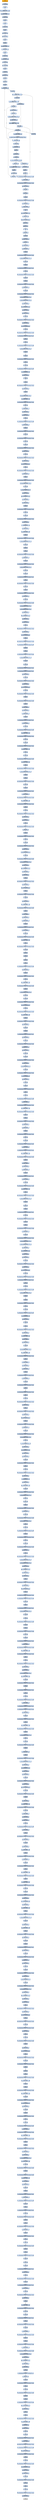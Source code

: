 digraph G {
node[shape=rectangle,style=filled,fillcolor=lightsteelblue,color=lightsteelblue]
bgcolor="transparent"
a0x0102025bjmp_0x01025800[label="start\njmp 0x01025800",color="lightgrey",fillcolor="orange"];
a0x01025800call_0x010259b3[label="0x01025800\ncall 0x010259b3"];
a0x010259b3int3_[label="0x010259b3\nint3 "];
a0x010259b4movl_0xffffffff8b000001_eax[label="0x010259b4\nmovl 0xffffffff8b000001, %eax"];
a0x010259b9addb_0x24UINT8_al[label="0x010259b9\naddb $0x24<UINT8>, %al"];
a0x010259bbxorl_ebx_ebx[label="0x010259bb\nxorl %ebx, %ebx"];
a0x010259bdpopl_esi[label="0x010259bd\npopl %esi"];
a0x010259becld_[label="0x010259be\ncld "];
a0x010259bfsubl_ecx_esi[label="0x010259bf\nsubl %ecx, %esi"];
a0x010259c1int3_[label="0x010259c1\nint3 "];
a0x010259c2adcb_eax__al[label="0x010259c2\nadcb (%eax), %al"];
a0x010259c4addb_al_eax_[label="0x010259c4\naddb %al, (%eax)"];
a0x010259c6int3_[label="0x010259c6\nint3 "];
a0x010259c7incl_esp[label="0x010259c7\nincl %esp"];
a0x010259c8andb_0x8UINT8_al[label="0x010259c8\nandb $0x8<UINT8>, %al"];
a0x010259caleal__32eax__esp[label="0x010259ca\nleal -32(%eax), %esp"];
a0x010259cdpopa_[label="0x010259cd\npopa "];
a0x010259cexorl_eax_eax[label="0x010259ce\nxorl %eax, %eax"];
a0x010259d0leal_0x25edi__ebp[label="0x010259d0\nleal 0x25(%edi), %ebp"];
a0x010259d3popl_fs_eax_[label="0x010259d3\npopl %fs:(%eax)"];
a0x010259d6jmp_0x010259f5[label="0x010259d6\njmp 0x010259f5"];
a0x010259f5int3_[label="0x010259f5\nint3 "];
a0x010259f6outl_eax_dx[label="0x010259f6\noutl %eax, %dx"];
a0x010259f7xchgl_eax_edi[label="0x010259f7\nxchgl %eax, %edi"];
a0x010259f8popl_eax[label="0x010259f8\npopl %eax"];
a0x010259f9pushl_edi[label="0x010259f9\npushl %edi"];
a0x010259faint3_[label="0x010259fa\nint3 "];
a0x010259fblodsb_ds_esi__al[label="0x010259fb\nlodsb %ds:(%esi), %al"];
a0x010259fcrolb_cl_al[label="0x010259fc\nrolb %cl, %al"];
a0x010259fexorb_0xffffffb5UINT8_al[label="0x010259fe\nxorb $0xffffffb5<UINT8>, %al"];
a0x01025a00jns_0x01025a22[label="0x01025a00\njns 0x01025a22"];
a0x01025a02addb_0xffffff80UINT8_al[label="0x01025a02\naddb $0xffffff80<UINT8>, %al"];
a0x01025a04jne_0x01025a18[label="0x01025a04\njne 0x01025a18"];
a0x01025a18stosb_al_es_edi_[label="0x01025a18\nstosb %al, %es:(%edi)"];
a0x01025a19xorl_eax_eax[label="0x01025a19\nxorl %eax, %eax"];
a0x01025a1bsubl_0x9a9396baUINT32_eax[label="0x01025a1b\nsubl $0x9a9396ba<UINT32>, %eax"];
a0x01025a20stosl_eax_es_edi_[label="0x01025a20\nstosl %eax, %es:(%edi)"];
a0x01025a21cmpb_0xffffffaaUINT8_al[label="0x01025a21\ncmpb $0xffffffaa<UINT8>, %al"];
a0x01025a23jne_0x01025a27[label="0x01025a23\njne 0x01025a27"];
a0x01025a27loop_0x010259fb[label="0x01025a27\nloop 0x010259fb"];
a0x01025a22stosb_al_es_edi_[label="0x01025a22\nstosb %al, %es:(%edi)"];
a0x01025a06stosb_al_es_edi_[label="0x01025a06\nstosb %al, %es:(%edi)"];
a0x01025a07xorl_eax_eax[label="0x01025a07\nxorl %eax, %eax"];
a0x01025a09lodsb_ds_esi__al[label="0x01025a09\nlodsb %ds:(%esi), %al"];
a0x01025a0apushl_esi[label="0x01025a0a\npushl %esi"];
a0x01025a0bxchgl_eax_ecx[label="0x01025a0b\nxchgl %eax, %ecx"];
a0x01025a0cmovl_edx_esi[label="0x01025a0c\nmovl %edx, %esi"];
a0x01025a0erepz_movsb_ds_esi__es_edi_[label="0x01025a0e\nrepz movsb %ds:(%esi), %es:(%edi)"];
a0x01025a10xchgl_eax_ecx[label="0x01025a10\nxchgl %eax, %ecx"];
a0x01025a11subb_0xffffffeaUINT8__2edi_[label="0x01025a11\nsubb $0xffffffea<UINT8>, -2(%edi)"];
a0x01025a15popl_esi[label="0x01025a15\npopl %esi"];
a0x01025a16jmp_0x01025a25[label="0x01025a16\njmp 0x01025a25"];
a0x01025a25movl_edi_edx[label="0x01025a25\nmovl %edi, %edx"];
a0x010259fbrolb_cl_al[label="0x010259fb\nrolb %cl, %al"];
a0x010259fbsubb_0x46UINT8_al[label="0x010259fb\nsubb $0x46<UINT8>, %al"];
a0x010259feimull_0x12758004UINT32_0x20ebp2__ebp[label="0x010259fe\nimull $0x12758004<UINT32>, 0x20(%ebp,,2), %ebp"];
a0x01025a10sbbl_0x69esi__eax[label="0x01025a10\nsbbl 0x69(%esi), %eax"];
a0x01025a13insb_dx_es_edi_[label="0x01025a13\ninsb %dx, %es:(%edi)"];
a0x01025a14pushl_ss[label="0x01025a14\npushl %ss"];
a0x01025a16incl_esi[label="0x01025a16\nincl %esi"];
a0x01025a17imull_0x656c6946UINT32_0x6febp2__ebp[label="0x01025a17\nimull $0x656c6946<UINT32>, 0x6f(%ebp,,2), %ebp"];
a0x01025a1fcmpb_ah_0x46ebx_[label="0x01025a1f\ncmpb %ah, 0x46(%ebx)"];
a0x01025a22imull_0x6946696dUINT32_0x7debp2__ebp[label="0x01025a22\nimull $0x6946696d<UINT32>, 0x7d(%ebp,,2), %ebp"];
a0x01025a2ainsb_dx_es_edi_[label="0x01025a2a\ninsb %dx, %es:(%edi)"];
a0x01025a2bjae_0x01025a74[label="0x01025a2b\njae 0x01025a74"];
a0x01025a74jnl_0x01025a5e[label="0x01025a74\njnl 0x01025a5e"];
a0x01025a5eincl_esi[label="0x01025a5e\nincl %esi"];
a0x01025a5fimull_0x656c6946UINT32_0x6febp2__ebp[label="0x01025a5f\nimull $0x656c6946<UINT32>, 0x6f(%ebp,,2), %ebp"];
a0x01025a67subl__45ebp__eax[label="0x01025a67\nsubl -45(%ebp), %eax"];
a0x01025a6amovl_eax__127ebp_[label="0x01025a6a\nmovl %eax, -127(%ebp)"];
a0x01025a6dint3_[label="0x01025a6d\nint3 "];
a0x01025a6emovb_0x19UINT8_ch[label="0x01025a6e\nmovb $0x19<UINT8>, %ch"];
a0x01025a70addl_eax_eax_[label="0x01025a70\naddl %eax, (%eax)"];
a0x01025a72addb_cl__87234435ebp_[label="0x01025a72\naddb %cl, -87234435(%ebp)"];
a0x01025a78orb_al_eax_[label="0x01025a78\norb %al, (%eax)"];
a0x01025a7aaddb_ah_bl[label="0x01025a7a\naddb %ah, %bl"];
a0x01025a7ciret[label="0x01025a7c\niret"];
a0x00000000repz_pushl_edi[label="0x00000000\nrepz pushl %edi"];
a0x00000002pushl_edx[label="0x00000002\npushl %edx"];
a0x00000003addl_esp_0x5aedi_[label="0x00000003\naddl %esp, 0x5a(%edi)"];
a0x00000006addb_ecx__al[label="0x00000006\naddb (%ecx), %al"];
a0x00000008insb_dx_es_edi_[label="0x00000008\ninsb %dx, %es:(%edi)"];
a0x00000009outsl_ds_esi__dx[label="0x00000009\noutsl %ds:(%esi), %dx"];
a0x0000000bincl_esi[label="0x0000000b\nincl %esi"];
a0x0000000cimull_0x6c694663UINT32_0x38ebp2__ebp[label="0x0000000c\nimull $0x6c694663<UINT32>, 0x38(%ebp,,2), %ebp"];
a0x00000014addl_0x6c69462cUINT32_eax[label="0x00000014\naddl $0x6c69462c<UINT32>, %eax"];
a0x0000001apopl_ecx[label="0x0000001a\npopl %ecx"];
a0x0000001dincl_esi[label="0x0000001d\nincl %esi"];
a0x0000001eimull_0x56237d6eUINT32_0x7ebp2__ebp[label="0x0000001e\nimull $0x56237d6e<UINT32>, 0x7(%ebp,,2), %ebp"];
a0x00000026incl_esi[label="0x00000026\nincl %esi"];
a0x00000027imull_0x6c694645UINT32_0x20ebp2__ebp[label="0x00000027\nimull $0x6c694645<UINT32>, 0x20(%ebp,,2), %ebp"];
a0x0000002fpushl_esi[label="0x0000002f\npushl %esi"];
a0x00000031incl_esi[label="0x00000031\nincl %esi"];
a0x00000032imull_0x656c6946UINT32_0x16ebp2__ebp[label="0x00000032\nimull $0x656c6946<UINT32>, 0x16(%ebp,,2), %ebp"];
a0x0000003aoutsl_ds_esi__dx[label="0x0000003a\noutsl %ds:(%esi), %dx"];
a0x0000003bincl_esi[label="0x0000003b\nincl %esi"];
a0x0000003cimull_0x6c694663UINT32_0x38ebp2__ebp[label="0x0000003c\nimull $0x6c694663<UINT32>, 0x38(%ebp,,2), %ebp"];
a0x00000044sbbl_0x656c6946UINT32_eax[label="0x00000044\nsbbl $0x656c6946<UINT32>, %eax"];
a0x0000004aaddl_0x69465c39UINT32_eax[label="0x0000004a\naddl $0x69465c39<UINT32>, %eax"];
a0x0000004finsb_dx_es_edi_[label="0x0000004f\ninsb %dx, %es:(%edi)"];
a0x00000050addl_gs_0x69esi__eax[label="0x00000050\naddl %gs:0x69(%esi), %eax"];
a0x00000054insb_dx_es_edi_[label="0x00000054\ninsb %dx, %es:(%edi)"];
a0x00000055insb_dx_es_edi_[label="0x00000055\ninsb %dx, %es:(%edi)"];
a0x00000057incl_esi[label="0x00000057\nincl %esi"];
a0x00000058imull_0x69460720UINT32_0x59ebp2__ebp[label="0x00000058\nimull $0x69460720<UINT32>, 0x59(%ebp,,2), %ebp"];
a0x00000060insb_dx_es_edi_[label="0x00000060\ninsb %dx, %es:(%edi)"];
a0x00000061adcb_ch_gs_0x50ebp_[label="0x00000061\nadcb %ch, %gs:0x50(%ebp)"];
a0x00000065incl_esi[label="0x00000065\nincl %esi"];
a0x00000066imull_0x46071a2eUINT32_0x36ebp2__ebp[label="0x00000066\nimull $0x46071a2e<UINT32>, 0x36(%ebp,,2), %ebp"];
a0x0000006eimull_0x6c69462cUINT32_0x7ebp2__ebp[label="0x0000006e\nimull $0x6c69462c<UINT32>, 0x7(%ebp,,2), %ebp"];
a0x00000076popl_ecx[label="0x00000076\npopl %ecx"];
a0x00000079incl_esi[label="0x00000079\nincl %esi"];
a0x0000007aimull_0x6c69463dUINT32_0x7ebp2__ebp[label="0x0000007a\nimull $0x6c69463d<UINT32>, 0x7(%ebp,,2), %ebp"];
a0x00000082sbbl_0x6c694651UINT32_eax[label="0x00000082\nsbbl $0x6c694651<UINT32>, %eax"];
a0x00000088jle_0xd1[label="0x00000088\njle 0xd1"];
a0x000000d1incl_esi[label="0x000000d1\nincl %esi"];
a0x000000d2imull_0x6c69462cUINT32_0x5debp2__ebp[label="0x000000d2\nimull $0x6c69462c<UINT32>, 0x5d(%ebp,,2), %ebp"];
a0x000000dapopl_ecx[label="0x000000da\npopl %ecx"];
a0x000000ddincl_esi[label="0x000000dd\nincl %esi"];
a0x000000deimull_0x6c694674UINT32_0x7ebp2__ebp[label="0x000000de\nimull $0x6c694674<UINT32>, 0x7(%ebp,,2), %ebp"];
a0x000000e6adcb_gs_0x69esi__al[label="0x000000e6\nadcb %gs:0x69(%esi), %al"];
a0x000000eainsb_dx_es_edi_[label="0x000000ea\ninsb %dx, %es:(%edi)"];
a0x000000ebjo_0xf5[label="0x000000eb\njo 0xf5"];
a0x000000f5incl_esi[label="0x000000f5\nincl %esi"];
a0x000000f6imull_0x69461824UINT32_0x34ebp2__ebp[label="0x000000f6\nimull $0x69461824<UINT32>, 0x34(%ebp,,2), %ebp"];
a0x000000feinsb_dx_es_edi_[label="0x000000fe\ninsb %dx, %es:(%edi)"];
a0x000000ffjae_0x120[label="0x000000ff\njae 0x120"];
a0x00000120orl_0x656c6946UINT32_eax[label="0x00000120\norl $0x656c6946<UINT32>, %eax"];
a0x00000126subb_0x46UINT8_al[label="0x00000126\nsubb $0x46<UINT8>, %al"];
a0x00000128imull_0x6c694659UINT32_0x67ebp2__ebp[label="0x00000128\nimull $0x6c694659<UINT32>, 0x67(%ebp,,2), %ebp"];
a0x00000130popl_es[label="0x00000130\npopl %es"];
a0x00000132xorl_eax_0x69esi_[label="0x00000132\nxorl %eax, 0x69(%esi)"];
a0x00000135insb_dx_es_edi_[label="0x00000135\ninsb %dx, %es:(%edi)"];
a0x00000136sbbb_dh_gs_eax_[label="0x00000136\nsbbb %dh, %gs:(%eax)"];
a0x00000139incl_esi[label="0x00000139\nincl %esi"];
a0x0000013aimull_0x656c6946UINT32_0x7ebp2__ebp[label="0x0000013a\nimull $0x656c6946<UINT32>, 0x7(%ebp,,2), %ebp"];
a0x00000142adcb_ch_0x50ebp_[label="0x00000142\nadcb %ch, 0x50(%ebp)"];
a0x00000145incl_esi[label="0x00000145\nincl %esi"];
a0x00000146imull_0x656c6946UINT32_0x2eebp2__ebp[label="0x00000146\nimull $0x656c6946<UINT32>, 0x2e(%ebp,,2), %ebp"];
a0x0000014ejbe_0x197[label="0x0000014e\njbe 0x197"];
a0x00000151imull_0x656c6946UINT32_0x45ebp2__ebp[label="0x00000151\nimull $0x656c6946<UINT32>, 0x45(%ebp,,2), %ebp"];
a0x00000159popl_es[label="0x00000159\npopl %es"];
a0x0000015aincl_esi[label="0x0000015a\nincl %esi"];
a0x0000015bimull_0x6946506dUINT32_0x10ebp2__ebp[label="0x0000015b\nimull $0x6946506d<UINT32>, 0x10(%ebp,,2), %ebp"];
a0x00000163insb_dx_es_edi_[label="0x00000163\ninsb %dx, %es:(%edi)"];
a0x00000164incl_esi[label="0x00000164\nincl %esi"];
a0x00000168imull_0x69465623UINT32_0x7debp2__ebp[label="0x00000168\nimull $0x69465623<UINT32>, 0x7d(%ebp,,2), %ebp"];
a0x00000170insb_dx_es_edi_[label="0x00000170\ninsb %dx, %es:(%edi)"];
a0x00000171andb_bh_gs_0x6cebx_[label="0x00000171\nandb %bh, %gs:0x6c(%ebx)"];
a0x00000175incl_esi[label="0x00000175\nincl %esi"];
a0x00000176imull_0x656c6946UINT32_0x16ebp2__ebp[label="0x00000176\nimull $0x656c6946<UINT32>, 0x16(%ebp,,2), %ebp"];
a0x0000017eoutsl_ds_esi__dx[label="0x0000017e\noutsl %ds:(%esi), %dx"];
a0x0000017fincl_esi[label="0x0000017f\nincl %esi"];
a0x00000180imull_0x6c694663UINT32_0x38ebp2__ebp[label="0x00000180\nimull $0x6c694663<UINT32>, 0x38(%ebp,,2), %ebp"];
a0x00000188orl_0x656c6946UINT32_eax[label="0x00000188\norl $0x656c6946<UINT32>, %eax"];
a0x0000018eincl_ecx[label="0x0000018e\nincl %ecx"];
a0x0000018fcmpl_ebx_0x69esieax2_[label="0x0000018f\ncmpl %ebx, 0x69(%esi,%eax,2)"];
a0x00000193insb_dx_es_edi_[label="0x00000193\ninsb %dx, %es:(%edi)"];
a0x00000194addl_gs_0x69esi__eax[label="0x00000194\naddl %gs:0x69(%esi), %eax"];
a0x00000198insb_dx_es_edi_[label="0x00000198\ninsb %dx, %es:(%edi)"];
a0x00000199insb_dx_es_edi_[label="0x00000199\ninsb %dx, %es:(%edi)"];
a0x0000019bincl_esi[label="0x0000019b\nincl %esi"];
a0x0000019cimull_0x6c694620UINT32_0x16ebp2__ebp[label="0x0000019c\nimull $0x6c694620<UINT32>, 0x16(%ebp,,2), %ebp"];
a0x000001a4popl_es[label="0x000001a4\npopl %es"];
a0x000001a6incl_esi[label="0x000001a6\nincl %esi"];
a0x000001a7imull_0x6946506dUINT32_0x10ebp2__ebp[label="0x000001a7\nimull $0x6946506d<UINT32>, 0x10(%ebp,,2), %ebp"];
a0x000001afinsb_dx_es_edi_[label="0x000001af\ninsb %dx, %es:(%edi)"];
a0x000001b0orb_gs_0x69esi__al[label="0x000001b0\norb %gs:0x69(%esi), %al"];
a0x000001b4insb_dx_es_edi_[label="0x000001b4\ninsb %dx, %es:(%edi)"];
a0x000001b5andb_0x18UINT8_al[label="0x000001b5\nandb $0x18<UINT8>, %al"];
a0x000001b8incl_esi[label="0x000001b8\nincl %esi"];
a0x000001b9imull_0x6c69461eUINT32_0x73ebp2__ebp[label="0x000001b9\nimull $0x6c69461e<UINT32>, 0x73(%ebp,,2), %ebp"];
a0x000001c1andl_0x656c6946UINT32_eax[label="0x000001c1\nandl $0x656c6946<UINT32>, %eax"];
a0x000001c7decl_ebx[label="0x000001c7\ndecl %ebx"];
a0x000001c8pushl_esi[label="0x000001c8\npushl %esi"];
a0x000001c9incl_esi[label="0x000001c9\nincl %esi"];
a0x000001caimull_0x656c6946UINT32_0x16ebp2__ebp[label="0x000001ca\nimull $0x656c6946<UINT32>, 0x16(%ebp,,2), %ebp"];
a0x000001d2outsl_ds_esi__dx[label="0x000001d2\noutsl %ds:(%esi), %dx"];
a0x000001d3incl_esi[label="0x000001d3\nincl %esi"];
a0x000001d4imull_0x6c694663UINT32_0x38ebp2__ebp[label="0x000001d4\nimull $0x6c694663<UINT32>, 0x38(%ebp,,2), %ebp"];
a0x000001dcaddl_0x6c69462cUINT32_eax[label="0x000001dc\naddl $0x6c69462c<UINT32>, %eax"];
a0x000001e2popl_ecx[label="0x000001e2\npopl %ecx"];
a0x000001e5incl_esi[label="0x000001e5\nincl %esi"];
a0x000001e6imull_0x56237d6eUINT32_0x7ebp2__ebp[label="0x000001e6\nimull $0x56237d6e<UINT32>, 0x7(%ebp,,2), %ebp"];
a0x000001eeincl_esi[label="0x000001ee\nincl %esi"];
a0x000001efimull_0x6c694645UINT32_0x20ebp2__ebp[label="0x000001ef\nimull $0x6c694645<UINT32>, 0x20(%ebp,,2), %ebp"];
a0x000001f7pushl_esi[label="0x000001f7\npushl %esi"];
a0x000001f9incl_esi[label="0x000001f9\nincl %esi"];
a0x000001faimull_0x656c6946UINT32_0x16ebp2__ebp[label="0x000001fa\nimull $0x656c6946<UINT32>, 0x16(%ebp,,2), %ebp"];
a0x00000202outsl_ds_esi__dx[label="0x00000202\noutsl %ds:(%esi), %dx"];
a0x00000203incl_esi[label="0x00000203\nincl %esi"];
a0x00000204imull_0x6c694663UINT32_0x38ebp2__ebp[label="0x00000204\nimull $0x6c694663<UINT32>, 0x38(%ebp,,2), %ebp"];
a0x0000020csbbl_0x656c6946UINT32_eax[label="0x0000020c\nsbbl $0x656c6946<UINT32>, %eax"];
a0x00000212addl_0x69465c39UINT32_eax[label="0x00000212\naddl $0x69465c39<UINT32>, %eax"];
a0x00000217insb_dx_es_edi_[label="0x00000217\ninsb %dx, %es:(%edi)"];
a0x00000218addl_gs_0x69esi__eax[label="0x00000218\naddl %gs:0x69(%esi), %eax"];
a0x0000021cinsb_dx_es_edi_[label="0x0000021c\ninsb %dx, %es:(%edi)"];
a0x0000021dinsb_dx_es_edi_[label="0x0000021d\ninsb %dx, %es:(%edi)"];
a0x0000021fincl_esi[label="0x0000021f\nincl %esi"];
a0x00000220imull_0x69460720UINT32_0x59ebp2__ebp[label="0x00000220\nimull $0x69460720<UINT32>, 0x59(%ebp,,2), %ebp"];
a0x00000228insb_dx_es_edi_[label="0x00000228\ninsb %dx, %es:(%edi)"];
a0x00000229adcb_ch_gs_0x50ebp_[label="0x00000229\nadcb %ch, %gs:0x50(%ebp)"];
a0x0000022dincl_esi[label="0x0000022d\nincl %esi"];
a0x0000022eimull_0x46071a2eUINT32_0x36ebp2__ebp[label="0x0000022e\nimull $0x46071a2e<UINT32>, 0x36(%ebp,,2), %ebp"];
a0x00000236imull_0x6c69462cUINT32_0x7ebp2__ebp[label="0x00000236\nimull $0x6c69462c<UINT32>, 0x7(%ebp,,2), %ebp"];
a0x0000023epopl_ecx[label="0x0000023e\npopl %ecx"];
a0x00000241incl_esi[label="0x00000241\nincl %esi"];
a0x00000242imull_0x6c69463dUINT32_0x7ebp2__ebp[label="0x00000242\nimull $0x6c69463d<UINT32>, 0x7(%ebp,,2), %ebp"];
a0x0000024asbbl_0x6c694651UINT32_eax[label="0x0000024a\nsbbl $0x6c694651<UINT32>, %eax"];
a0x00000250jle_0x299[label="0x00000250\njle 0x299"];
a0x00000299incl_esi[label="0x00000299\nincl %esi"];
a0x0000029aimull_0x465c3905UINT32_0x5febp2__ebp[label="0x0000029a\nimull $0x465c3905<UINT32>, 0x5f(%ebp,,2), %ebp"];
a0x000002a2imull_0x656c6946UINT32_0x3ebp2__ebp[label="0x000002a2\nimull $0x656c6946<UINT32>, 0x3(%ebp,,2), %ebp"];
a0x000002aainsb_dx_es_edi_[label="0x000002aa\ninsb %dx, %es:(%edi)"];
a0x000002abincl_esi[label="0x000002ab\nincl %esi"];
a0x000002acimull_0x69460720UINT32_0x59ebp2__ebp[label="0x000002ac\nimull $0x69460720<UINT32>, 0x59(%ebp,,2), %ebp"];
a0x000002b4insb_dx_es_edi_[label="0x000002b4\ninsb %dx, %es:(%edi)"];
a0x000002b5adcb_ch_gs_0x50ebp_[label="0x000002b5\nadcb %ch, %gs:0x50(%ebp)"];
a0x000002b9incl_esi[label="0x000002b9\nincl %esi"];
a0x000002baimull_0x6c694628UINT32_0x36ebp2__ebp[label="0x000002ba\nimull $0x6c694628<UINT32>, 0x36(%ebp,,2), %ebp"];
a0x000002c2jnl_0x2e8[label="0x000002c2\njnl 0x2e8"];
a0x000002e8imull_0x6c694659UINT32_0x67ebp2__ebp[label="0x000002e8\nimull $0x6c694659<UINT32>, 0x67(%ebp,,2), %ebp"];
a0x000002f0popl_es[label="0x000002f0\npopl %es"];
a0x000002f2xorl_eax_0x69esi_[label="0x000002f2\nxorl %eax, 0x69(%esi)"];
a0x000002f5insb_dx_es_edi_[label="0x000002f5\ninsb %dx, %es:(%edi)"];
a0x000002f6sbbb_dh_gs_eax_[label="0x000002f6\nsbbb %dh, %gs:(%eax)"];
a0x000002f9incl_esi[label="0x000002f9\nincl %esi"];
a0x000002faimull_0x656c6946UINT32_0x7ebp2__ebp[label="0x000002fa\nimull $0x656c6946<UINT32>, 0x7(%ebp,,2), %ebp"];
a0x00000302adcb_ch_0x50ebp_[label="0x00000302\nadcb %ch, 0x50(%ebp)"];
a0x00000305incl_esi[label="0x00000305\nincl %esi"];
a0x00000306imull_0x656c6946UINT32_0x2febp2__ebp[label="0x00000306\nimull $0x656c6946<UINT32>, 0x2f(%ebp,,2), %ebp"];
a0x0000030ecmpb_0x46UINT8_al[label="0x0000030e\ncmpb $0x46<UINT8>, %al"];
a0x00000310imull_0x656c6946UINT32_0x36ebp2__ebp[label="0x00000310\nimull $0x656c6946<UINT32>, 0x36(%ebp,,2), %ebp"];
a0x00000318pushl_ecx[label="0x00000318\npushl %ecx"];
a0x00000319incl_esi[label="0x00000319\nincl %esi"];
a0x0000031aimull_0x656c6946UINT32_0x7eebp2__ebp[label="0x0000031a\nimull $0x656c6946<UINT32>, 0x7e(%ebp,,2), %ebp"];
a0x00000322addb_0x7fUINT8_al[label="0x00000322\naddb $0x7f<UINT8>, %al"];
a0x00000324incl_esi[label="0x00000324\nincl %esi"];
a0x00000325incl_esi[label="0x00000325\nincl %esi"];
a0x00000326imull_0x656c6946UINT32_0x3aebp2__ebp[label="0x00000326\nimull $0x656c6946<UINT32>, 0x3a(%ebp,,2), %ebp"];
a0x0000032eandb_0x18UINT8_al[label="0x0000032e\nandb $0x18<UINT8>, %al"];
a0x00000330incl_esi[label="0x00000330\nincl %esi"];
a0x00000331imull_0x6c69461eUINT32_0x73ebp2__ebp[label="0x00000331\nimull $0x6c69461e<UINT32>, 0x73(%ebp,,2), %ebp"];
a0x00000339andl_0x656c6946UINT32_eax[label="0x00000339\nandl $0x656c6946<UINT32>, %eax"];
a0x0000033fincl_edi[label="0x0000033f\nincl %edi"];
a0x00000340incl_esi[label="0x00000340\nincl %esi"];
a0x00000341imull_0x656c6946UINT32_0x69ebp2__ebp[label="0x00000341\nimull $0x656c6946<UINT32>, 0x69(%ebp,,2), %ebp"];
a0x00000349pushl_ss[label="0x00000349\npushl %ss"];
a0x0000034aincl_esi[label="0x0000034a\nincl %esi"];
a0x0000034bimull_0x656c6946UINT32_0x6febp2__ebp[label="0x0000034b\nimull $0x656c6946<UINT32>, 0x6f(%ebp,,2), %ebp"];
a0x00000353cmpb_ah_0x46ebx_[label="0x00000353\ncmpb %ah, 0x46(%ebx)"];
a0x00000356imull_0x656c6946UINT32_0x2debp2__ebp[label="0x00000356\nimull $0x656c6946<UINT32>, 0x2d(%ebp,,2), %ebp"];
a0x0000035esubb_0x46UINT8_al[label="0x0000035e\nsubb $0x46<UINT8>, %al"];
a0x00000360imull_0x6c694659UINT32_0x67ebp2__ebp[label="0x00000360\nimull $0x6c694659<UINT32>, 0x67(%ebp,,2), %ebp"];
a0x00000368popl_es[label="0x00000368\npopl %es"];
a0x0000036aincl_esi[label="0x0000036a\nincl %esi"];
a0x0000036cimull_0x69465623UINT32_0x7debp2__ebp[label="0x0000036c\nimull $0x69465623<UINT32>, 0x7d(%ebp,,2), %ebp"];
a0x00000374insb_dx_es_edi_[label="0x00000374\ninsb %dx, %es:(%edi)"];
a0x00000375andb_cl_gs_ecx_[label="0x00000375\nandb %cl, %gs:(%ecx)"];
a0x00000378incl_esi[label="0x00000378\nincl %esi"];
a0x00000379imull_0x656c6946UINT32_0x73ebp2__ebp[label="0x00000379\nimull $0x656c6946<UINT32>, 0x73(%ebp,,2), %ebp"];
a0x00000381addl_ebp_esi_[label="0x00000381\naddl %ebp, (%esi)"];
a0x00000383incl_esi[label="0x00000383\nincl %esi"];
a0x00000384imull_0x6c694646UINT32_0x19ebp2__ebp[label="0x00000384\nimull $0x6c694646<UINT32>, 0x19(%ebp,,2), %ebp"];
a0x0000038cpopl_es[label="0x0000038c\npopl %es"];
a0x0000038eincl_esi[label="0x0000038e\nincl %esi"];
a0x0000038fimull_0x6946506dUINT32_0x10ebp2__ebp[label="0x0000038f\nimull $0x6946506d<UINT32>, 0x10(%ebp,,2), %ebp"];
a0x00000397insb_dx_es_edi_[label="0x00000397\ninsb %dx, %es:(%edi)"];
a0x00000398xorl_gs_eaxebx__esp[label="0x00000398\nxorl %gs:(%eax,%ebx), %esp"];
a0x0000039cincl_esi[label="0x0000039c\nincl %esi"];
a0x0000039dimull_0x6c69461eUINT32_0x73ebp2__ebp[label="0x0000039d\nimull $0x6c69461e<UINT32>, 0x73(%ebp,,2), %ebp"];
a0x000003a5addl_0x69465c39UINT32_eax[label="0x000003a5\naddl $0x69465c39<UINT32>, %eax"];
a0x000003abinsb_dx_es_edi_[label="0x000003ab\ninsb %dx, %es:(%edi)"];
a0x000003acaddl_gs_0x69esi__eax[label="0x000003ac\naddl %gs:0x69(%esi), %eax"];
a0x000003b0insb_dx_es_edi_[label="0x000003b0\ninsb %dx, %es:(%edi)"];
a0x000003b1insb_dx_es_edi_[label="0x000003b1\ninsb %dx, %es:(%edi)"];
a0x000003b3incl_esi[label="0x000003b3\nincl %esi"];
a0x000003b4imull_0x69460720UINT32_0x59ebp2__ebp[label="0x000003b4\nimull $0x69460720<UINT32>, 0x59(%ebp,,2), %ebp"];
a0x000003bcinsb_dx_es_edi_[label="0x000003bc\ninsb %dx, %es:(%edi)"];
a0x000003bdadcb_ch_gs_0x50ebp_[label="0x000003bd\nadcb %ch, %gs:0x50(%ebp)"];
a0x000003c1incl_esi[label="0x000003c1\nincl %esi"];
a0x000003c2imull_0x6c694679UINT32_0x36ebp2__ebp[label="0x000003c2\nimull $0x6c694679<UINT32>, 0x36(%ebp,,2), %ebp"];
a0x000003cajnl_0x3f0[label="0x000003ca\njnl 0x3f0"];
a0x000003f0insb_dx_es_edi_[label="0x000003f0\ninsb %dx, %es:(%edi)"];
a0x000003f1subb_0x46UINT8_al[label="0x000003f1\nsubb $0x46<UINT8>, %al"];
a0x000003f4imull_0x6c694659UINT32_0x67ebp2__ebp[label="0x000003f4\nimull $0x6c694659<UINT32>, 0x67(%ebp,,2), %ebp"];
a0x000003fcpopl_es[label="0x000003fc\npopl %es"];
a0x000003fexorl_eax_0x69esi_[label="0x000003fe\nxorl %eax, 0x69(%esi)"];
a0x00000401insb_dx_es_edi_[label="0x00000401\ninsb %dx, %es:(%edi)"];
a0x00000402sbbb_dh_gs_eax_[label="0x00000402\nsbbb %dh, %gs:(%eax)"];
a0x00000405incl_esi[label="0x00000405\nincl %esi"];
a0x00000406imull_0x656c6946UINT32_0x7ebp2__ebp[label="0x00000406\nimull $0x656c6946<UINT32>, 0x7(%ebp,,2), %ebp"];
a0x0000040eadcb_ch_0x50ebp_[label="0x0000040e\nadcb %ch, 0x50(%ebp)"];
a0x00000411incl_esi[label="0x00000411\nincl %esi"];
a0x00000412imull_0x656c6946UINT32_0x22ebp2__ebp[label="0x00000412\nimull $0x656c6946<UINT32>, 0x22(%ebp,,2), %ebp"];
a0x0000041aandb_0x18UINT8_al[label="0x0000041a\nandb $0x18<UINT8>, %al"];
a0x0000041cincl_esi[label="0x0000041c\nincl %esi"];
a0x0000041dimull_0x6c69461eUINT32_0x73ebp2__ebp[label="0x0000041d\nimull $0x6c69461e<UINT32>, 0x73(%ebp,,2), %ebp"];
a0x00000425decl_ebp[label="0x00000425\ndecl %ebp"];
a0x00000427popl_ecx[label="0x00000427\npopl %ecx"];
a0x00000428jae_0x470[label="0x00000428\njae 0x470"];
a0x00000470popl_esp[label="0x00000470\npopl %esp"];
a0x00000471incl_esi[label="0x00000471\nincl %esi"];
a0x00000472imull_0x656c6946UINT32_0x3ebp2__ebp[label="0x00000472\nimull $0x656c6946<UINT32>, 0x3(%ebp,,2), %ebp"];
a0x0000047ainsb_dx_es_edi_[label="0x0000047a\ninsb %dx, %es:(%edi)"];
a0x0000047bincl_esi[label="0x0000047b\nincl %esi"];
a0x0000047cimull_0x6c694607UINT32_0x1aebp2__ebp[label="0x0000047c\nimull $0x6c694607<UINT32>, 0x1a(%ebp,,2), %ebp"];
a0x00000484popl_es[label="0x00000484\npopl %es"];
a0x00000486subb_0x46UINT8_al[label="0x00000486\nsubb $0x46<UINT8>, %al"];
a0x00000488imull_0x6c694659UINT32_0x67ebp2__ebp[label="0x00000488\nimull $0x6c694659<UINT32>, 0x67(%ebp,,2), %ebp"];
a0x00000490popl_es[label="0x00000490\npopl %es"];
a0x00000492cmpl_0x656c6946UINT32_eax[label="0x00000492\ncmpl $0x656c6946<UINT32>, %eax"];
a0x00000497popl_edx[label="0x00000497\npopl %edx"];
a0x00000498incl_esi[label="0x00000498\nincl %esi"];
a0x00000499imull_0x6c694607UINT32_0x73ebp2__ebp[label="0x00000499\nimull $0x6c694607<UINT32>, 0x73(%ebp,,2), %ebp"];
a0x000004a1adcb_ch_gs_0x50ebp_[label="0x000004a1\nadcb %ch, %gs:0x50(%ebp)"];
a0x000004a5incl_esi[label="0x000004a5\nincl %esi"];
a0x000004a6imull_0x656c6946UINT32_0x3eebp2__ebp[label="0x000004a6\nimull $0x656c6946<UINT32>, 0x3e(%ebp,,2), %ebp"];
a0x000004aeandb_0x18UINT8_al[label="0x000004ae\nandb $0x18<UINT8>, %al"];
a0x000004b0incl_esi[label="0x000004b0\nincl %esi"];
a0x000004b1imull_0x6c69461eUINT32_0x73ebp2__ebp[label="0x000004b1\nimull $0x6c69461e<UINT32>, 0x73(%ebp,,2), %ebp"];
a0x000004b9orb_bh_gs_ecx_[label="0x000004b9\norb %bh, %gs:(%ecx)"];
a0x000004bcpopl_esp[label="0x000004bc\npopl %esp"];
a0x000004bdincl_esi[label="0x000004bd\nincl %esi"];
a0x000004beimull_0x656c6946UINT32_0x3ebp2__ebp[label="0x000004be\nimull $0x656c6946<UINT32>, 0x3(%ebp,,2), %ebp"];
a0x000004c6insb_dx_es_edi_[label="0x000004c6\ninsb %dx, %es:(%edi)"];
a0x000004c7incl_esi[label="0x000004c7\nincl %esi"];
a0x000004c8imull_0x656c6946UINT32_0x32ebp2__ebp[label="0x000004c8\nimull $0x656c6946<UINT32>, 0x32(%ebp,,2), %ebp"];
a0x000004d0addl_0x69esi__eax[label="0x000004d0\naddl 0x69(%esi), %eax"];
a0x000004d3insb_dx_es_edi_[label="0x000004d3\ninsb %dx, %es:(%edi)"];
a0x000004d4popl_es[label="0x000004d4\npopl %es"];
a0x000004d6incl_esi[label="0x000004d6\nincl %esi"];
a0x000004d7imull_0x6946506dUINT32_0x10ebp2__ebp[label="0x000004d7\nimull $0x6946506d<UINT32>, 0x10(%ebp,,2), %ebp"];
a0x000004dfinsb_dx_es_edi_[label="0x000004df\ninsb %dx, %es:(%edi)"];
a0x000004e0xorl_gs_eaxebx__esp[label="0x000004e0\nxorl %gs:(%eax,%ebx), %esp"];
a0x000004e4incl_esi[label="0x000004e4\nincl %esi"];
a0x000004e5imull_0x6c69461eUINT32_0x73ebp2__ebp[label="0x000004e5\nimull $0x6c69461e<UINT32>, 0x73(%ebp,,2), %ebp"];
a0x000004edxorb_al_gs_0x69esi_[label="0x000004ed\nxorb %al, %gs:0x69(%esi)"];
a0x000004f1insb_dx_es_edi_[label="0x000004f1\ninsb %dx, %es:(%edi)"];
a0x000004f2incl_edi[label="0x000004f2\nincl %edi"];
a0x000004f4incl_esi[label="0x000004f4\nincl %esi"];
a0x000004f5imull_0x656c6946UINT32_0x69ebp2__ebp[label="0x000004f5\nimull $0x656c6946<UINT32>, 0x69(%ebp,,2), %ebp"];
a0x000004fdpushl_ss[label="0x000004fd\npushl %ss"];
a0x000004feincl_esi[label="0x000004fe\nincl %esi"];
a0x000004ffimull_0x656c6946UINT32_0x6febp2__ebp[label="0x000004ff\nimull $0x656c6946<UINT32>, 0x6f(%ebp,,2), %ebp"];
a0x00000507cmpb_ah_0x46ebx_[label="0x00000507\ncmpb %ah, 0x46(%ebx)"];
a0x0000050aimull_0x656c6946UINT32_0x2debp2__ebp[label="0x0000050a\nimull $0x656c6946<UINT32>, 0x2d(%ebp,,2), %ebp"];
a0x00000512subb_0x46UINT8_al[label="0x00000512\nsubb $0x46<UINT8>, %al"];
a0x00000514imull_0x6c694659UINT32_0x67ebp2__ebp[label="0x00000514\nimull $0x6c694659<UINT32>, 0x67(%ebp,,2), %ebp"];
a0x0000051cpopl_es[label="0x0000051c\npopl %es"];
a0x0000051eincl_esi[label="0x0000051e\nincl %esi"];
a0x00000520imull_0x69465623UINT32_0x7debp2__ebp[label="0x00000520\nimull $0x69465623<UINT32>, 0x7d(%ebp,,2), %ebp"];
a0x00000528insb_dx_es_edi_[label="0x00000528\ninsb %dx, %es:(%edi)"];
a0x00000529andb_bl_gs_ecx_[label="0x00000529\nandb %bl, %gs:(%ecx)"];
a0x0000052cincl_esi[label="0x0000052c\nincl %esi"];
a0x0000052dimull_0x656c6946UINT32_0x15ebp2__ebp[label="0x0000052d\nimull $0x656c6946<UINT32>, 0x15(%ebp,,2), %ebp"];
a0x00000535pushl_ss[label="0x00000535\npushl %ss"];
a0x00000536incl_esi[label="0x00000536\nincl %esi"];
a0x00000537imull_0x656c6946UINT32_0x6febp2__ebp[label="0x00000537\nimull $0x656c6946<UINT32>, 0x6f(%ebp,,2), %ebp"];
a0x0000053fcmpb_ah_0x46ebx_[label="0x0000053f\ncmpb %ah, 0x46(%ebx)"];
a0x00000542imull_0x656c6946UINT32_0xdebp2__ebp[label="0x00000542\nimull $0x656c6946<UINT32>, 0xd(%ebp,,2), %ebp"];
a0x0000054asubb_0x46UINT8_al[label="0x0000054a\nsubb $0x46<UINT8>, %al"];
a0x0000054cimull_0x6c694659UINT32_0x67ebp2__ebp[label="0x0000054c\nimull $0x6c694659<UINT32>, 0x67(%ebp,,2), %ebp"];
a0x00000554popl_es[label="0x00000554\npopl %es"];
a0x00000556xorl_eax_0x69esi_[label="0x00000556\nxorl %eax, 0x69(%esi)"];
a0x00000559insb_dx_es_edi_[label="0x00000559\ninsb %dx, %es:(%edi)"];
a0x0000055asbbb_dh_gs_eax_[label="0x0000055a\nsbbb %dh, %gs:(%eax)"];
a0x0000055dincl_esi[label="0x0000055d\nincl %esi"];
a0x0000055eimull_0x656c6946UINT32_0x7ebp2__ebp[label="0x0000055e\nimull $0x656c6946<UINT32>, 0x7(%ebp,,2), %ebp"];
a0x00000566adcb_ch_0x50ebp_[label="0x00000566\nadcb %ch, 0x50(%ebp)"];
a0x00000569incl_esi[label="0x00000569\nincl %esi"];
a0x0000056aimull_0x656c6946UINT32_0x30ebp2__ebp[label="0x0000056a\nimull $0x656c6946<UINT32>, 0x30(%ebp,,2), %ebp"];
a0x00000572andb_0x18UINT8_al[label="0x00000572\nandb $0x18<UINT8>, %al"];
a0x00000574incl_esi[label="0x00000574\nincl %esi"];
a0x00000575imull_0x6c69461eUINT32_0x73ebp2__ebp[label="0x00000575\nimull $0x6c69461e<UINT32>, 0x73(%ebp,,2), %ebp"];
a0x0000057dandl_0x6c694605UINT32_eax[label="0x0000057d\nandl $0x6c694605<UINT32>, %eax"];
a0x00000583jae_0x5cc[label="0x00000583\njae 0x5cc"];
a0x000005ccpopl_ecx[label="0x000005cc\npopl %ecx"];
a0x000005cdincl_esi[label="0x000005cd\nincl %esi"];
a0x000005ceimull_0x56237d6eUINT32_0x7ebp2__ebp[label="0x000005ce\nimull $0x56237d6e<UINT32>, 0x7(%ebp,,2), %ebp"];
a0x000005d6incl_esi[label="0x000005d6\nincl %esi"];
a0x000005d7imull_0x6c694645UINT32_0x20ebp2__ebp[label="0x000005d7\nimull $0x6c694645<UINT32>, 0x20(%ebp,,2), %ebp"];
a0x000005dfpushl_esi[label="0x000005df\npushl %esi"];
a0x000005e1incl_esi[label="0x000005e1\nincl %esi"];
a0x000005e2imull_0x656c6946UINT32_0x16ebp2__ebp[label="0x000005e2\nimull $0x656c6946<UINT32>, 0x16(%ebp,,2), %ebp"];
a0x000005eaoutsl_ds_esi__dx[label="0x000005ea\noutsl %ds:(%esi), %dx"];
a0x000005ebincl_esi[label="0x000005eb\nincl %esi"];
a0x000005ecimull_0x6c694663UINT32_0x38ebp2__ebp[label="0x000005ec\nimull $0x6c694663<UINT32>, 0x38(%ebp,,2), %ebp"];
a0x000005f4sbbl_0x656c6946UINT32_eax[label="0x000005f4\nsbbl $0x656c6946<UINT32>, %eax"];
a0x000005faaddl_0x69465c39UINT32_eax[label="0x000005fa\naddl $0x69465c39<UINT32>, %eax"];
a0x000005ffinsb_dx_es_edi_[label="0x000005ff\ninsb %dx, %es:(%edi)"];
a0x00000600addl_gs_0x69esi__eax[label="0x00000600\naddl %gs:0x69(%esi), %eax"];
a0x00000604insb_dx_es_edi_[label="0x00000604\ninsb %dx, %es:(%edi)"];
a0x00000605insb_dx_es_edi_[label="0x00000605\ninsb %dx, %es:(%edi)"];
a0x00000607incl_esi[label="0x00000607\nincl %esi"];
a0x00000608imull_0x69460720UINT32_0x59ebp2__ebp[label="0x00000608\nimull $0x69460720<UINT32>, 0x59(%ebp,,2), %ebp"];
a0x00000610insb_dx_es_edi_[label="0x00000610\ninsb %dx, %es:(%edi)"];
a0x00000611adcb_ch_gs_0x50ebp_[label="0x00000611\nadcb %ch, %gs:0x50(%ebp)"];
a0x00000615incl_esi[label="0x00000615\nincl %esi"];
a0x00000616imull_0x46071a2eUINT32_0x36ebp2__ebp[label="0x00000616\nimull $0x46071a2e<UINT32>, 0x36(%ebp,,2), %ebp"];
a0x0000061eimull_0x6c69462cUINT32_0x7ebp2__ebp[label="0x0000061e\nimull $0x6c69462c<UINT32>, 0x7(%ebp,,2), %ebp"];
a0x00000626popl_ecx[label="0x00000626\npopl %ecx"];
a0x00000629incl_esi[label="0x00000629\nincl %esi"];
a0x0000062aimull_0x6c69463dUINT32_0x7ebp2__ebp[label="0x0000062a\nimull $0x6c69463d<UINT32>, 0x7(%ebp,,2), %ebp"];
a0x00000632sbbl_0x6c694651UINT32_eax[label="0x00000632\nsbbl $0x6c694651<UINT32>, %eax"];
a0x00000638jle_0x681[label="0x00000638\njle 0x681"];
a0x00000681incl_esi[label="0x00000681\nincl %esi"];
a0x00000682imull_0x6c69462cUINT32_0x5debp2__ebp[label="0x00000682\nimull $0x6c69462c<UINT32>, 0x5d(%ebp,,2), %ebp"];
a0x0000068apopl_ecx[label="0x0000068a\npopl %ecx"];
a0x0000068dincl_esi[label="0x0000068d\nincl %esi"];
a0x0000068eimull_0x6c694674UINT32_0x7ebp2__ebp[label="0x0000068e\nimull $0x6c694674<UINT32>, 0x7(%ebp,,2), %ebp"];
a0x00000696adcb_gs_0x69esi__al[label="0x00000696\nadcb %gs:0x69(%esi), %al"];
a0x0000069ainsb_dx_es_edi_[label="0x0000069a\ninsb %dx, %es:(%edi)"];
a0x0000069bjo_0x6a5[label="0x0000069b\njo 0x6a5"];
a0x0000069eincl_esi[label="0x0000069e\nincl %esi"];
a0x0000069fimull_0x6946506dUINT32_0x10ebp2__ebp[label="0x0000069f\nimull $0x6946506d<UINT32>, 0x10(%ebp,,2), %ebp"];
a0x000006a7insb_dx_es_edi_[label="0x000006a7\ninsb %dx, %es:(%edi)"];
a0x000006a8xorb_0x24UINT8_al[label="0x000006a8\nxorb $0x24<UINT8>, %al"];
a0x000006absbbb_al_0x69esi_[label="0x000006ab\nsbbb %al, 0x69(%esi)"];
a0x000006aeinsb_dx_es_edi_[label="0x000006ae\ninsb %dx, %es:(%edi)"];
a0x000006afjae_0x6d0[label="0x000006af\njae 0x6d0"];
a0x000006d0orl_0x656c6946UINT32_eax[label="0x000006d0\norl $0x656c6946<UINT32>, %eax"];
a0x000006d6subb_0x46UINT8_al[label="0x000006d6\nsubb $0x46<UINT8>, %al"];
a0x000006d8imull_0x6c694659UINT32_0x67ebp2__ebp[label="0x000006d8\nimull $0x6c694659<UINT32>, 0x67(%ebp,,2), %ebp"];
a0x000006e0popl_es[label="0x000006e0\npopl %es"];
a0x000006e2xorl_eax_0x69esi_[label="0x000006e2\nxorl %eax, 0x69(%esi)"];
a0x000006e5insb_dx_es_edi_[label="0x000006e5\ninsb %dx, %es:(%edi)"];
a0x000006e6sbbb_dh_gs_eax_[label="0x000006e6\nsbbb %dh, %gs:(%eax)"];
a0x000006e9incl_esi[label="0x000006e9\nincl %esi"];
a0x000006eaimull_0x656c6946UINT32_0x7ebp2__ebp[label="0x000006ea\nimull $0x656c6946<UINT32>, 0x7(%ebp,,2), %ebp"];
a0x000006f2adcb_ch_0x50ebp_[label="0x000006f2\nadcb %ch, 0x50(%ebp)"];
a0x000006f5incl_esi[label="0x000006f5\nincl %esi"];
a0x000006f6imull_0x656c6946UINT32_0x2eebp2__ebp[label="0x000006f6\nimull $0x656c6946<UINT32>, 0x2e(%ebp,,2), %ebp"];
a0x000006fejbe_0x747[label="0x000006fe\njbe 0x747"];
a0x00000701imull_0x656c6946UINT32_0x45ebp2__ebp[label="0x00000701\nimull $0x656c6946<UINT32>, 0x45(%ebp,,2), %ebp"];
a0x00000709popl_es[label="0x00000709\npopl %es"];
a0x0000070aincl_esi[label="0x0000070a\nincl %esi"];
a0x0000070bimull_0x6946506dUINT32_0x10ebp2__ebp[label="0x0000070b\nimull $0x6946506d<UINT32>, 0x10(%ebp,,2), %ebp"];
a0x00000713insb_dx_es_edi_[label="0x00000713\ninsb %dx, %es:(%edi)"];
a0x00000714incl_esi[label="0x00000714\nincl %esi"];
a0x00000718imull_0x69465623UINT32_0x7debp2__ebp[label="0x00000718\nimull $0x69465623<UINT32>, 0x7d(%ebp,,2), %ebp"];
a0x00000720insb_dx_es_edi_[label="0x00000720\ninsb %dx, %es:(%edi)"];
a0x00000721andb_bh_gs_0x6cebx_[label="0x00000721\nandb %bh, %gs:0x6c(%ebx)"];
a0x00000725incl_esi[label="0x00000725\nincl %esi"];
a0x00000726imull_0x656c6946UINT32_0x16ebp2__ebp[label="0x00000726\nimull $0x656c6946<UINT32>, 0x16(%ebp,,2), %ebp"];
a0x0000072eoutsl_ds_esi__dx[label="0x0000072e\noutsl %ds:(%esi), %dx"];
a0x0000072fincl_esi[label="0x0000072f\nincl %esi"];
a0x00000730imull_0x6c694663UINT32_0x38ebp2__ebp[label="0x00000730\nimull $0x6c694663<UINT32>, 0x38(%ebp,,2), %ebp"];
a0x00000738orl_0x656c6946UINT32_eax[label="0x00000738\norl $0x656c6946<UINT32>, %eax"];
a0x0000073eincl_ecx[label="0x0000073e\nincl %ecx"];
a0x0000073fcmpl_ebx_0x69esieax2_[label="0x0000073f\ncmpl %ebx, 0x69(%esi,%eax,2)"];
a0x00000743insb_dx_es_edi_[label="0x00000743\ninsb %dx, %es:(%edi)"];
a0x00000744addl_gs_0x69esi__eax[label="0x00000744\naddl %gs:0x69(%esi), %eax"];
a0x00000748insb_dx_es_edi_[label="0x00000748\ninsb %dx, %es:(%edi)"];
a0x00000749insb_dx_es_edi_[label="0x00000749\ninsb %dx, %es:(%edi)"];
a0x0000074bincl_esi[label="0x0000074b\nincl %esi"];
a0x0000074cimull_0x6c694620UINT32_0x16ebp2__ebp[label="0x0000074c\nimull $0x6c694620<UINT32>, 0x16(%ebp,,2), %ebp"];
a0x00000754popl_es[label="0x00000754\npopl %es"];
a0x00000756incl_esi[label="0x00000756\nincl %esi"];
a0x00000757imull_0x6946506dUINT32_0x10ebp2__ebp[label="0x00000757\nimull $0x6946506d<UINT32>, 0x10(%ebp,,2), %ebp"];
a0x0000075finsb_dx_es_edi_[label="0x0000075f\ninsb %dx, %es:(%edi)"];
a0x00000760orb_gs_0x69esi__al[label="0x00000760\norb %gs:0x69(%esi), %al"];
a0x00000764insb_dx_es_edi_[label="0x00000764\ninsb %dx, %es:(%edi)"];
a0x00000765andb_0x18UINT8_al[label="0x00000765\nandb $0x18<UINT8>, %al"];
a0x00000768incl_esi[label="0x00000768\nincl %esi"];
a0x00000769imull_0x6c69461eUINT32_0x73ebp2__ebp[label="0x00000769\nimull $0x6c69461e<UINT32>, 0x73(%ebp,,2), %ebp"];
a0x00000771andl_0x656c6946UINT32_eax[label="0x00000771\nandl $0x656c6946<UINT32>, %eax"];
a0x00000777decl_ebx[label="0x00000777\ndecl %ebx"];
a0x00000778pushl_esi[label="0x00000778\npushl %esi"];
a0x00000779incl_esi[label="0x00000779\nincl %esi"];
a0x0000077aimull_0x656c6946UINT32_0x16ebp2__ebp[label="0x0000077a\nimull $0x656c6946<UINT32>, 0x16(%ebp,,2), %ebp"];
a0x00000782outsl_ds_esi__dx[label="0x00000782\noutsl %ds:(%esi), %dx"];
a0x00000783incl_esi[label="0x00000783\nincl %esi"];
a0x00000784imull_0x6c694663UINT32_0x38ebp2__ebp[label="0x00000784\nimull $0x6c694663<UINT32>, 0x38(%ebp,,2), %ebp"];
a0x0000078caddl_0x6c69462cUINT32_eax[label="0x0000078c\naddl $0x6c69462c<UINT32>, %eax"];
a0x00000792popl_ecx[label="0x00000792\npopl %ecx"];
a0x00000795incl_esi[label="0x00000795\nincl %esi"];
a0x00000796imull_0x56237d6eUINT32_0x7ebp2__ebp[label="0x00000796\nimull $0x56237d6e<UINT32>, 0x7(%ebp,,2), %ebp"];
a0x0000079eincl_esi[label="0x0000079e\nincl %esi"];
a0x0000079fimull_0x6c694645UINT32_0x20ebp2__ebp[label="0x0000079f\nimull $0x6c694645<UINT32>, 0x20(%ebp,,2), %ebp"];
a0x000007a7pushl_esi[label="0x000007a7\npushl %esi"];
a0x000007a9incl_esi[label="0x000007a9\nincl %esi"];
a0x000007aaimull_0x656c6946UINT32_0x16ebp2__ebp[label="0x000007aa\nimull $0x656c6946<UINT32>, 0x16(%ebp,,2), %ebp"];
a0x000007b2outsl_ds_esi__dx[label="0x000007b2\noutsl %ds:(%esi), %dx"];
a0x000007b3incl_esi[label="0x000007b3\nincl %esi"];
a0x000007b4imull_0x6c694663UINT32_0x38ebp2__ebp[label="0x000007b4\nimull $0x6c694663<UINT32>, 0x38(%ebp,,2), %ebp"];
a0x000007bcsbbl_0x656c6946UINT32_eax[label="0x000007bc\nsbbl $0x656c6946<UINT32>, %eax"];
a0x000007c2addl_0x69465c39UINT32_eax[label="0x000007c2\naddl $0x69465c39<UINT32>, %eax"];
a0x000007c7insb_dx_es_edi_[label="0x000007c7\ninsb %dx, %es:(%edi)"];
a0x000007c8addl_gs_0x69esi__eax[label="0x000007c8\naddl %gs:0x69(%esi), %eax"];
a0x000007ccinsb_dx_es_edi_[label="0x000007cc\ninsb %dx, %es:(%edi)"];
a0x000007cdinsb_dx_es_edi_[label="0x000007cd\ninsb %dx, %es:(%edi)"];
a0x000007cfincl_esi[label="0x000007cf\nincl %esi"];
a0x000007d0imull_0x69460720UINT32_0x59ebp2__ebp[label="0x000007d0\nimull $0x69460720<UINT32>, 0x59(%ebp,,2), %ebp"];
a0x000007d8insb_dx_es_edi_[label="0x000007d8\ninsb %dx, %es:(%edi)"];
a0x000007d9adcb_ch_gs_0x50ebp_[label="0x000007d9\nadcb %ch, %gs:0x50(%ebp)"];
a0x000007ddincl_esi[label="0x000007dd\nincl %esi"];
a0x000007deimull_0x46071a2eUINT32_0x36ebp2__ebp[label="0x000007de\nimull $0x46071a2e<UINT32>, 0x36(%ebp,,2), %ebp"];
a0x000007e6imull_0x6c69462cUINT32_0x7ebp2__ebp[label="0x000007e6\nimull $0x6c69462c<UINT32>, 0x7(%ebp,,2), %ebp"];
a0x000007eepopl_ecx[label="0x000007ee\npopl %ecx"];
a0x000007f1incl_esi[label="0x000007f1\nincl %esi"];
a0x000007f2imull_0x6c69463dUINT32_0x7ebp2__ebp[label="0x000007f2\nimull $0x6c69463d<UINT32>, 0x7(%ebp,,2), %ebp"];
a0x000007fasbbl_0x6c694651UINT32_eax[label="0x000007fa\nsbbl $0x6c694651<UINT32>, %eax"];
a0x00000800jle_0x849[label="0x00000800\njle 0x849"];
a0x00000849incl_esi[label="0x00000849\nincl %esi"];
a0x0000084aimull_0x6c694621UINT32_0x4febp2__ebp[label="0x0000084a\nimull $0x6c694621<UINT32>, 0x4f(%ebp,,2), %ebp"];
a0x00000852incl_edi[label="0x00000852\nincl %edi"];
a0x00000854incl_esi[label="0x00000854\nincl %esi"];
a0x00000855imull_0x656c6946UINT32_0x69ebp2__ebp[label="0x00000855\nimull $0x656c6946<UINT32>, 0x69(%ebp,,2), %ebp"];
a0x0000085dpushl_ss[label="0x0000085d\npushl %ss"];
a0x0000085eincl_esi[label="0x0000085e\nincl %esi"];
a0x0000085fimull_0x656c6946UINT32_0x6febp2__ebp[label="0x0000085f\nimull $0x656c6946<UINT32>, 0x6f(%ebp,,2), %ebp"];
a0x00000867cmpb_ah_0x46ebx_[label="0x00000867\ncmpb %ah, 0x46(%ebx)"];
a0x0000086aimull_0x656c6946UINT32_0x2debp2__ebp[label="0x0000086a\nimull $0x656c6946<UINT32>, 0x2d(%ebp,,2), %ebp"];
a0x00000872subb_0x46UINT8_al[label="0x00000872\nsubb $0x46<UINT8>, %al"];
a0x00000874imull_0x6c694659UINT32_0x67ebp2__ebp[label="0x00000874\nimull $0x6c694659<UINT32>, 0x67(%ebp,,2), %ebp"];
a0x0000087cpopl_es[label="0x0000087c\npopl %es"];
a0x0000087eincl_esi[label="0x0000087e\nincl %esi"];
a0x00000880imull_0x69465623UINT32_0x7debp2__ebp[label="0x00000880\nimull $0x69465623<UINT32>, 0x7d(%ebp,,2), %ebp"];
a0x00000888insb_dx_es_edi_[label="0x00000888\ninsb %dx, %es:(%edi)"];
a0x00000889andb_al_gs_edi_[label="0x00000889\nandb %al, %gs:(%edi)"];
a0x0000088cadcl_0x656c6946UINT32_eax[label="0x0000088c\nadcl $0x656c6946<UINT32>, %eax"];
a0x00000891andb_0x18UINT8_al[label="0x00000891\nandb $0x18<UINT8>, %al"];
a0x00000894incl_esi[label="0x00000894\nincl %esi"];
a0x00000895imull_0x6c69461eUINT32_0x73ebp2__ebp[label="0x00000895\nimull $0x6c69461e<UINT32>, 0x73(%ebp,,2), %ebp"];
a0x0000089djne_0x8e6[label="0x0000089d\njne 0x8e6"];
a0x000008a0imull_0x6c694665UINT32_0x6febp2__ebp[label="0x000008a0\nimull $0x6c694665<UINT32>, 0x6f(%ebp,,2), %ebp"];
a0x000008a8pushl_ss[label="0x000008a8\npushl %ss"];
a0x000008aaincl_esi[label="0x000008aa\nincl %esi"];
a0x000008abimull_0x656c6946UINT32_0x6febp2__ebp[label="0x000008ab\nimull $0x656c6946<UINT32>, 0x6f(%ebp,,2), %ebp"];
a0x000008b3cmpb_ah_0x46ebx_[label="0x000008b3\ncmpb %ah, 0x46(%ebx)"];
a0x000008b6imull_0x465c3915UINT32_0x4ebp2__ebp[label="0x000008b6\nimull $0x465c3915<UINT32>, 0x4(%ebp,,2), %ebp"];
a0x000008beimull_0x656c6946UINT32_0x3ebp2__ebp[label="0x000008be\nimull $0x656c6946<UINT32>, 0x3(%ebp,,2), %ebp"];
a0x000008c6insb_dx_es_edi_[label="0x000008c6\ninsb %dx, %es:(%edi)"];
a0x000008c7incl_esi[label="0x000008c7\nincl %esi"];
a0x000008c8imull_0x6c694607UINT32_0x1aebp2__ebp[label="0x000008c8\nimull $0x6c694607<UINT32>, 0x1a(%ebp,,2), %ebp"];
a0x000008d0popl_es[label="0x000008d0\npopl %es"];
a0x000008d2subb_0x46UINT8_al[label="0x000008d2\nsubb $0x46<UINT8>, %al"];
a0x000008d4imull_0x6c694659UINT32_0x67ebp2__ebp[label="0x000008d4\nimull $0x6c694659<UINT32>, 0x67(%ebp,,2), %ebp"];
a0x000008dcpopl_es[label="0x000008dc\npopl %es"];
a0x000008decmpl_0x656c6946UINT32_eax[label="0x000008de\ncmpl $0x656c6946<UINT32>, %eax"];
a0x000008e3popl_ss[label="0x000008e3\npopl %ss"];
a0x000008e4incl_esi[label="0x000008e4\nincl %esi"];
a0x000008e5imull_0x656c6946UINT32_0x51ebp2__ebp[label="0x000008e5\nimull $0x656c6946<UINT32>, 0x51(%ebp,,2), %ebp"];
a0x000008edjle_0x935[label="0x000008ed\njle 0x935"];
a0x00000935xorl_eaxebx__esp[label="0x00000935\nxorl (%eax,%ebx), %esp"];
a0x00000938incl_esi[label="0x00000938\nincl %esi"];
a0x00000939imull_0x6c69461eUINT32_0x73ebp2__ebp[label="0x00000939\nimull $0x6c69461e<UINT32>, 0x73(%ebp,,2), %ebp"];
a0x00000941addl_0x69465c39UINT32_eax[label="0x00000941\naddl $0x69465c39<UINT32>, %eax"];
a0x00000947insb_dx_es_edi_[label="0x00000947\ninsb %dx, %es:(%edi)"];
a0x00000948addl_gs_0x69esi__eax[label="0x00000948\naddl %gs:0x69(%esi), %eax"];
a0x0000094cinsb_dx_es_edi_[label="0x0000094c\ninsb %dx, %es:(%edi)"];
a0x0000094dinsb_dx_es_edi_[label="0x0000094d\ninsb %dx, %es:(%edi)"];
a0x0000094fincl_esi[label="0x0000094f\nincl %esi"];
a0x00000950imull_0x69460720UINT32_0x59ebp2__ebp[label="0x00000950\nimull $0x69460720<UINT32>, 0x59(%ebp,,2), %ebp"];
a0x00000958insb_dx_es_edi_[label="0x00000958\ninsb %dx, %es:(%edi)"];
a0x00000959adcb_ch_gs_0x50ebp_[label="0x00000959\nadcb %ch, %gs:0x50(%ebp)"];
a0x0000095dincl_esi[label="0x0000095d\nincl %esi"];
a0x0000095eimull_0x6c694679UINT32_0x36ebp2__ebp[label="0x0000095e\nimull $0x6c694679<UINT32>, 0x36(%ebp,,2), %ebp"];
a0x00000966jnl_0x98c[label="0x00000966\njnl 0x98c"];
a0x0000098cinsb_dx_es_edi_[label="0x0000098c\ninsb %dx, %es:(%edi)"];
a0x0000098dsubb_0x46UINT8_al[label="0x0000098d\nsubb $0x46<UINT8>, %al"];
a0x00000990imull_0x6c694659UINT32_0x67ebp2__ebp[label="0x00000990\nimull $0x6c694659<UINT32>, 0x67(%ebp,,2), %ebp"];
a0x00000998popl_es[label="0x00000998\npopl %es"];
a0x0000099axorl_eax_0x69esi_[label="0x0000099a\nxorl %eax, 0x69(%esi)"];
a0x0000099dinsb_dx_es_edi_[label="0x0000099d\ninsb %dx, %es:(%edi)"];
a0x0000099esbbb_dh_gs_eax_[label="0x0000099e\nsbbb %dh, %gs:(%eax)"];
a0x000009a1incl_esi[label="0x000009a1\nincl %esi"];
a0x000009a2imull_0x656c6946UINT32_0x7ebp2__ebp[label="0x000009a2\nimull $0x656c6946<UINT32>, 0x7(%ebp,,2), %ebp"];
a0x000009aaadcb_ch_0x50ebp_[label="0x000009aa\nadcb %ch, 0x50(%ebp)"];
a0x000009adincl_esi[label="0x000009ad\nincl %esi"];
a0x000009aeimull_0x69461824UINT32_0x22ebp2__ebp[label="0x000009ae\nimull $0x69461824<UINT32>, 0x22(%ebp,,2), %ebp"];
a0x000009b6insb_dx_es_edi_[label="0x000009b6\ninsb %dx, %es:(%edi)"];
a0x000009b7jae_0x9d8[label="0x000009b7\njae 0x9d8"];
a0x000009d8insb_dx_es_edi_[label="0x000009d8\ninsb %dx, %es:(%edi)"];
a0x000009d9addb_0x7fUINT8_al[label="0x000009d9\naddb $0x7f<UINT8>, %al"];
a0x000009dcincl_esi[label="0x000009dc\nincl %esi"];
a0x000009deimull_0x656c6946UINT32_0x16ebp2__ebp[label="0x000009de\nimull $0x656c6946<UINT32>, 0x16(%ebp,,2), %ebp"];
a0x000009e6outsl_ds_esi__dx[label="0x000009e6\noutsl %ds:(%esi), %dx"];
a0x000009e7incl_esi[label="0x000009e7\nincl %esi"];
a0x000009e8imull_0x6c694663UINT32_0x38ebp2__ebp[label="0x000009e8\nimull $0x6c694663<UINT32>, 0x38(%ebp,,2), %ebp"];
a0x000009f0incl_esi[label="0x000009f0\nincl %esi"];
a0x000009f2subb_0x46UINT8_al[label="0x000009f2\nsubb $0x46<UINT8>, %al"];
a0x000009f4imull_0x6c694659UINT32_0x67ebp2__ebp[label="0x000009f4\nimull $0x6c694659<UINT32>, 0x67(%ebp,,2), %ebp"];
a0x000009fcpopl_es[label="0x000009fc\npopl %es"];
a0x000009fexorb_0x46UINT8_al[label="0x000009fe\nxorb $0x46<UINT8>, %al"];
a0x00000a00imull_0x6c694651UINT32_0x5aebp2__ebp[label="0x00000a00\nimull $0x6c694651<UINT32>, 0x5a(%ebp,,2), %ebp"];
a0x00000a08popl_es[label="0x00000a08\npopl %es"];
a0x00000a0aincl_esi[label="0x00000a0a\nincl %esi"];
a0x00000a0bimull_0x6946506dUINT32_0x10ebp2__ebp[label="0x00000a0b\nimull $0x6946506d<UINT32>, 0x10(%ebp,,2), %ebp"];
a0x00000a13insb_dx_es_edi_[label="0x00000a13\ninsb %dx, %es:(%edi)"];
a0x00000a14subb_al_gs_0x69esi_[label="0x00000a14\nsubb %al, %gs:0x69(%esi)"];
a0x00000a18insb_dx_es_edi_[label="0x00000a18\ninsb %dx, %es:(%edi)"];
a0x00000a19andb_0x18UINT8_al[label="0x00000a19\nandb $0x18<UINT8>, %al"];
a0x00000a1cincl_esi[label="0x00000a1c\nincl %esi"];
a0x00000a1dimull_0x6c69461eUINT32_0x73ebp2__ebp[label="0x00000a1d\nimull $0x6c69461e<UINT32>, 0x73(%ebp,,2), %ebp"];
a0x00000a25andl_0x6c694605UINT32_eax[label="0x00000a25\nandl $0x6c694605<UINT32>, %eax"];
a0x00000a2bjae_0xa74[label="0x00000a2b\njae 0xa74"];
a0x00000a74insb_dx_es_edi_[label="0x00000a74\ninsb %dx, %es:(%edi)"];
a0x00000a75andb_0x18UINT8_al[label="0x00000a75\nandb $0x18<UINT8>, %al"];
a0x00000a78incl_esi[label="0x00000a78\nincl %esi"];
a0x00000a79imull_0x6c69461eUINT32_0x73ebp2__ebp[label="0x00000a79\nimull $0x6c69461e<UINT32>, 0x73(%ebp,,2), %ebp"];
a0x00000a81orb_bh_gs_ecx_[label="0x00000a81\norb %bh, %gs:(%ecx)"];
a0x00000a84popl_esp[label="0x00000a84\npopl %esp"];
a0x00000a85incl_esi[label="0x00000a85\nincl %esi"];
a0x00000a86imull_0x656c6946UINT32_0x3ebp2__ebp[label="0x00000a86\nimull $0x656c6946<UINT32>, 0x3(%ebp,,2), %ebp"];
a0x00000a8einsb_dx_es_edi_[label="0x00000a8e\ninsb %dx, %es:(%edi)"];
a0x00000a8fincl_esi[label="0x00000a8f\nincl %esi"];
a0x00000a90imull_0x656c6946UINT32_0x32ebp2__ebp[label="0x00000a90\nimull $0x656c6946<UINT32>, 0x32(%ebp,,2), %ebp"];
a0x00000a98addl_0x69esi__eax[label="0x00000a98\naddl 0x69(%esi), %eax"];
a0x00000a9binsb_dx_es_edi_[label="0x00000a9b\ninsb %dx, %es:(%edi)"];
a0x00000a9cpopl_es[label="0x00000a9c\npopl %es"];
a0x00000a9eincl_esi[label="0x00000a9e\nincl %esi"];
a0x00000a9fimull_0x6946506dUINT32_0x10ebp2__ebp[label="0x00000a9f\nimull $0x6946506d<UINT32>, 0x10(%ebp,,2), %ebp"];
a0x00000aa7insb_dx_es_edi_[label="0x00000aa7\ninsb %dx, %es:(%edi)"];
a0x00000aa8andl_gs_eaxebx__esp[label="0x00000aa8\nandl %gs:(%eax,%ebx), %esp"];
a0x00000aacincl_esi[label="0x00000aac\nincl %esi"];
a0x00000aadimull_0x6c69461eUINT32_0x73ebp2__ebp[label="0x00000aad\nimull $0x6c69461e<UINT32>, 0x73(%ebp,,2), %ebp"];
a0x00000ab5addl_0x69465c39UINT32_eax[label="0x00000ab5\naddl $0x69465c39<UINT32>, %eax"];
a0x00000abbinsb_dx_es_edi_[label="0x00000abb\ninsb %dx, %es:(%edi)"];
a0x00000abcaddl_gs_0x69esi__eax[label="0x00000abc\naddl %gs:0x69(%esi), %eax"];
a0x00000ac0insb_dx_es_edi_[label="0x00000ac0\ninsb %dx, %es:(%edi)"];
a0x00000ac1insb_dx_es_edi_[label="0x00000ac1\ninsb %dx, %es:(%edi)"];
a0x00000ac3incl_esi[label="0x00000ac3\nincl %esi"];
a0x00000ac4imull_0x69460720UINT32_0x59ebp2__ebp[label="0x00000ac4\nimull $0x69460720<UINT32>, 0x59(%ebp,,2), %ebp"];
a0x00000accinsb_dx_es_edi_[label="0x00000acc\ninsb %dx, %es:(%edi)"];
a0x00000acdadcb_ch_gs_0x50ebp_[label="0x00000acd\nadcb %ch, %gs:0x50(%ebp)"];
a0x00000ad1incl_esi[label="0x00000ad1\nincl %esi"];
a0x00000ad2imull_0x56237d3eUINT32_0x36ebp2__ebp[label="0x00000ad2\nimull $0x56237d3e<UINT32>, 0x36(%ebp,,2), %ebp"];
a0x00000adaincl_esi[label="0x00000ada\nincl %esi"];
a0x00000adbimull_0x6946164fUINT32_0x20ebp2__ebp[label="0x00000adb\nimull $0x6946164f<UINT32>, 0x20(%ebp,,2), %ebp"];
a0x00000ae3insb_dx_es_edi_[label="0x00000ae3\ninsb %dx, %es:(%edi)"];
a0x00000ae4pushl_ds[label="0x00000ae4\npushl %ds"];
a0x00000ae6incl_esi[label="0x00000ae6\nincl %esi"];
a0x00000ae7imull_0x6c694618UINT32_0x24ebp2__ebp[label="0x00000ae7\nimull $0x6c694618<UINT32>, 0x24(%ebp,,2), %ebp"];
a0x00000aefjae_0xb10[label="0x00000aef\njae 0xb10"];
a0x00000b10insb_dx_es_edi_[label="0x00000b10\ninsb %dx, %es:(%edi)"];
a0x00000b11adcb_ch_gs_0x50ebp_[label="0x00000b11\nadcb %ch, %gs:0x50(%ebp)"];
a0x00000b15incl_esi[label="0x00000b15\nincl %esi"];
a0x00000b16imull_0x56237d3eUINT32_0x35ebp2__ebp[label="0x00000b16\nimull $0x56237d3e<UINT32>, 0x35(%ebp,,2), %ebp"];
a0x00000b1eincl_esi[label="0x00000b1e\nincl %esi"];
a0x00000b1fimull_0x6c694607UINT32_0x20ebp2__ebp[label="0x00000b1f\nimull $0x6c694607<UINT32>, 0x20(%ebp,,2), %ebp"];
a0x00000b27jae_0xb70[label="0x00000b27\njae 0xb70"];
a0x00000b70pushl_ecx[label="0x00000b70\npushl %ecx"];
a0x00000b71incl_esi[label="0x00000b71\nincl %esi"];
a0x00000b72imull_0x656c6946UINT32_0x7eebp2__ebp[label="0x00000b72\nimull $0x656c6946<UINT32>, 0x7e(%ebp,,2), %ebp"];
a0x00000b7aaddb_0x7fUINT8_al[label="0x00000b7a\naddb $0x7f<UINT8>, %al"];
a0x00000b7cincl_esi[label="0x00000b7c\nincl %esi"];
a0x00000b7dincl_esi[label="0x00000b7d\nincl %esi"];
a0x00000b7eimull_0x656c6946UINT32_0x3aebp2__ebp[label="0x00000b7e\nimull $0x656c6946<UINT32>, 0x3a(%ebp,,2), %ebp"];
a0x00000b86andb_0x18UINT8_al[label="0x00000b86\nandb $0x18<UINT8>, %al"];
a0x00000b88incl_esi[label="0x00000b88\nincl %esi"];
a0x00000b89imull_0x6c69461eUINT32_0x73ebp2__ebp[label="0x00000b89\nimull $0x6c69461e<UINT32>, 0x73(%ebp,,2), %ebp"];
a0x00000b91andl_eax_gs_0x69esi_[label="0x00000b91\nandl %eax, %gs:0x69(%esi)"];
a0x00000b95insb_dx_es_edi_[label="0x00000b95\ninsb %dx, %es:(%edi)"];
a0x00000b96incl_edi[label="0x00000b96\nincl %edi"];
a0x00000b98incl_esi[label="0x00000b98\nincl %esi"];
a0x00000b99imull_0x656c6946UINT32_0x69ebp2__ebp[label="0x00000b99\nimull $0x656c6946<UINT32>, 0x69(%ebp,,2), %ebp"];
a0x00000ba1pushl_ss[label="0x00000ba1\npushl %ss"];
a0x00000ba2incl_esi[label="0x00000ba2\nincl %esi"];
a0x00000ba3imull_0x656c6946UINT32_0x6febp2__ebp[label="0x00000ba3\nimull $0x656c6946<UINT32>, 0x6f(%ebp,,2), %ebp"];
a0x00000babcmpb_ah_0x46ebx_[label="0x00000bab\ncmpb %ah, 0x46(%ebx)"];
a0x00000baeimull_0x656c6946UINT32_0x2debp2__ebp[label="0x00000bae\nimull $0x656c6946<UINT32>, 0x2d(%ebp,,2), %ebp"];
a0x00000bb6subb_0x46UINT8_al[label="0x00000bb6\nsubb $0x46<UINT8>, %al"];
a0x00000bb8imull_0x6c694659UINT32_0x67ebp2__ebp[label="0x00000bb8\nimull $0x6c694659<UINT32>, 0x67(%ebp,,2), %ebp"];
a0x00000bc0popl_es[label="0x00000bc0\npopl %es"];
a0x00000bc2incl_esi[label="0x00000bc2\nincl %esi"];
a0x00000bc4imull_0x69465623UINT32_0x7debp2__ebp[label="0x00000bc4\nimull $0x69465623<UINT32>, 0x7d(%ebp,,2), %ebp"];
a0x00000bccinsb_dx_es_edi_[label="0x00000bcc\ninsb %dx, %es:(%edi)"];
a0x00000bcdandb_al_gs_edi_[label="0x00000bcd\nandb %al, %gs:(%edi)"];
a0x00000bd0adcl_0x656c6946UINT32_eax[label="0x00000bd0\nadcl $0x656c6946<UINT32>, %eax"];
a0x00000bd5andb_0x18UINT8_al[label="0x00000bd5\nandb $0x18<UINT8>, %al"];
a0x00000bd8incl_esi[label="0x00000bd8\nincl %esi"];
a0x00000bd9imull_0x6c69461eUINT32_0x73ebp2__ebp[label="0x00000bd9\nimull $0x6c69461e<UINT32>, 0x73(%ebp,,2), %ebp"];
a0x00000be1jne_0xc2a[label="0x00000be1\njne 0xc2a"];
a0x00000c2aimull_0x656c6946UINT32_0x7eebp2__ebp[label="0x00000c2a\nimull $0x656c6946<UINT32>, 0x7e(%ebp,,2), %ebp"];
a0x00000c32addb_0x7fUINT8_al[label="0x00000c32\naddb $0x7f<UINT8>, %al"];
a0x00000c34xorb_al_0x69esi_[label="0x00000c34\nxorb %al, 0x69(%esi)"];
a0x00000c37insb_dx_es_edi_[label="0x00000c37\ninsb %dx, %es:(%edi)"];
a0x00000c38pushl_ss[label="0x00000c38\npushl %ss"];
a0x00000c3aincl_esi[label="0x00000c3a\nincl %esi"];
a0x00000c3bimull_0x656c6946UINT32_0x6febp2__ebp[label="0x00000c3b\nimull $0x656c6946<UINT32>, 0x6f(%ebp,,2), %ebp"];
a0x00000c43cmpb_ah_0x46ebx_[label="0x00000c43\ncmpb %ah, 0x46(%ebx)"];
a0x00000c46imull_0x6c69462cUINT32_0x5ebp2__ebp[label="0x00000c46\nimull $0x6c69462c<UINT32>, 0x5(%ebp,,2), %ebp"];
a0x00000c4epopl_ecx[label="0x00000c4e\npopl %ecx"];
a0x00000c51incl_esi[label="0x00000c51\nincl %esi"];
a0x00000c52imull_0x56237d6eUINT32_0x7ebp2__ebp[label="0x00000c52\nimull $0x56237d6e<UINT32>, 0x7(%ebp,,2), %ebp"];
a0x00000c5aincl_esi[label="0x00000c5a\nincl %esi"];
a0x00000c5bimull_0x6c694645UINT32_0x20ebp2__ebp[label="0x00000c5b\nimull $0x6c694645<UINT32>, 0x20(%ebp,,2), %ebp"];
a0x00000c63pushl_esi[label="0x00000c63\npushl %esi"];
a0x00000c65incl_esi[label="0x00000c65\nincl %esi"];
a0x00000c66imull_0x656c6946UINT32_0x16ebp2__ebp[label="0x00000c66\nimull $0x656c6946<UINT32>, 0x16(%ebp,,2), %ebp"];
a0x00000c6eoutsl_ds_esi__dx[label="0x00000c6e\noutsl %ds:(%esi), %dx"];
a0x00000c6fincl_esi[label="0x00000c6f\nincl %esi"];
a0x00000c70imull_0x6c694663UINT32_0x38ebp2__ebp[label="0x00000c70\nimull $0x6c694663<UINT32>, 0x38(%ebp,,2), %ebp"];
a0x00000c78popl_ebp[label="0x00000c78\npopl %ebp"];
a0x00000c7aincl_esi[label="0x00000c7a\nincl %esi"];
a0x00000c7bimull_0x656c6946UINT32_0x2cebp2__ebp[label="0x00000c7b\nimull $0x656c6946<UINT32>, 0x2c(%ebp,,2), %ebp"];
a0x00000c83popl_ecx[label="0x00000c83\npopl %ecx"];
a0x00000c85incl_esi[label="0x00000c85\nincl %esi"];
a0x00000c86imull_0x6c69463eUINT32_0x7ebp2__ebp[label="0x00000c86\nimull $0x6c69463e<UINT32>, 0x7(%ebp,,2), %ebp"];
a0x00000c8ejnl_0xcb4[label="0x00000c8e\njnl 0xcb4"];
a0x00000cb4popl_esp[label="0x00000cb4\npopl %esp"];
a0x00000cb5incl_esi[label="0x00000cb5\nincl %esi"];
a0x00000cb6imull_0x656c6946UINT32_0x3ebp2__ebp[label="0x00000cb6\nimull $0x656c6946<UINT32>, 0x3(%ebp,,2), %ebp"];
a0x00000cbeinsb_dx_es_edi_[label="0x00000cbe\ninsb %dx, %es:(%edi)"];
a0x00000cbfincl_esi[label="0x00000cbf\nincl %esi"];
a0x00000cc0imull_0x656c6946UINT32_0x36ebp2__ebp[label="0x00000cc0\nimull $0x656c6946<UINT32>, 0x36(%ebp,,2), %ebp"];
a0x00000cc8incl_esi[label="0x00000cc8\nincl %esi"];
a0x00000ccaimull_0x656c6946UINT32_0x7ebp2__ebp[label="0x00000cca\nimull $0x656c6946<UINT32>, 0x7(%ebp,,2), %ebp"];
a0x00000cd2adcb_ch_0x50ebp_[label="0x00000cd2\nadcb %ch, 0x50(%ebp)"];
a0x00000cd5incl_esi[label="0x00000cd5\nincl %esi"];
a0x00000cd6imull_0x69461824UINT32_0x36ebp2__ebp[label="0x00000cd6\nimull $0x69461824<UINT32>, 0x36(%ebp,,2), %ebp"];
a0x00000cdeinsb_dx_es_edi_[label="0x00000cde\ninsb %dx, %es:(%edi)"];
a0x00000cdfjae_0xd00[label="0x00000cdf\njae 0xd00"];
a0x00000d00andb_0x46UINT8_al[label="0x00000d00\nandb $0x46<UINT8>, %al"];
a0x00000d03imull_0x656c6946UINT32_0x2cebp2__ebp[label="0x00000d03\nimull $0x656c6946<UINT32>, 0x2c(%ebp,,2), %ebp"];
a0x00000d0bpopl_ecx[label="0x00000d0b\npopl %ecx"];
a0x00000d0dincl_esi[label="0x00000d0d\nincl %esi"];
a0x00000d0eimull_0x6c69463cUINT32_0x7ebp2__ebp[label="0x00000d0e\nimull $0x6c69463c<UINT32>, 0x7(%ebp,,2), %ebp"];
a0x00000d16incl_esi[label="0x00000d16\nincl %esi"];
a0x00000d19imull_0x656c6946UINT32_0x51ebp2__ebp[label="0x00000d19\nimull $0x656c6946<UINT32>, 0x51(%ebp,,2), %ebp"];
a0x00000d21jle_0xd69[label="0x00000d21\njle 0xd69"];
a0x00000d69andb_al_0x46ebp_[label="0x00000d69\nandb %al, 0x46(%ebp)"];
a0x00000d6cimull_0x656c6946UINT32_0x56ebp2__ebp[label="0x00000d6c\nimull $0x656c6946<UINT32>, 0x56(%ebp,,2), %ebp"];
a0x00000d74pushl_ss[label="0x00000d74\npushl %ss"];
a0x00000d75incl_esi[label="0x00000d75\nincl %esi"];
a0x00000d76imull_0x656c6946UINT32_0x6febp2__ebp[label="0x00000d76\nimull $0x656c6946<UINT32>, 0x6f(%ebp,,2), %ebp"];
a0x00000d7ecmpb_ah_0x46ebx_[label="0x00000d7e\ncmpb %ah, 0x46(%ebx)"];
a0x00000d81imull_0x656c6946UINT32_0x1debp2__ebp[label="0x00000d81\nimull $0x656c6946<UINT32>, 0x1d(%ebp,,2), %ebp"];
a0x00000d89addl_0x69465c39UINT32_eax[label="0x00000d89\naddl $0x69465c39<UINT32>, %eax"];
a0x00000d8einsb_dx_es_edi_[label="0x00000d8e\ninsb %dx, %es:(%edi)"];
a0x00000d8faddl_gs_0x69esi__eax[label="0x00000d8f\naddl %gs:0x69(%esi), %eax"];
a0x00000d93insb_dx_es_edi_[label="0x00000d93\ninsb %dx, %es:(%edi)"];
a0x00000d94insb_dx_es_edi_[label="0x00000d94\ninsb %dx, %es:(%edi)"];
a0x00000d96popl_esp[label="0x00000d96\npopl %esp"];
a0x00000d97imull_0x656c6946UINT32_0x73ebx__edx[label="0x00000d97\nimull $0x656c6946<UINT32>, 0x73(%ebx), %edx"];
a0x00000d9eaddl_ebp_esi_[label="0x00000d9e\naddl %ebp, (%esi)"];
a0x00000da0incl_esi[label="0x00000da0\nincl %esi"];
a0x00000da1imull_0x6c694625UINT32_0x19ebp2__ebp[label="0x00000da1\nimull $0x6c694625<UINT32>, 0x19(%ebp,,2), %ebp"];
a0x00000da9incl_esp[label="0x00000da9\nincl %esp"];
a0x00000dabincl_esi[label="0x00000dab\nincl %esi"];
a0x00000dacimull_0x656c6946UINT32_0x2cebp2__ebp[label="0x00000dac\nimull $0x656c6946<UINT32>, 0x2c(%ebp,,2), %ebp"];
a0x00000db4popl_ecx[label="0x00000db4\npopl %ecx"];
a0x00000db6incl_esi[label="0x00000db6\nincl %esi"];
a0x00000db7imull_0x6c694673UINT32_0x7ebp2__ebp[label="0x00000db7\nimull $0x6c694673<UINT32>, 0x7(%ebp,,2), %ebp"];
a0x00000dbfsbbl_eax_gs_0x69esi_[label="0x00000dbf\nsbbl %eax, %gs:0x69(%esi)"];
a0x00000dc3insb_dx_es_edi_[label="0x00000dc3\ninsb %dx, %es:(%edi)"];
a0x00000dc4pushl_ecx[label="0x00000dc4\npushl %ecx"];
a0x00000dc6incl_esi[label="0x00000dc6\nincl %esi"];
a0x00000dc7imull_0x656c6946UINT32_0x7eebp2__ebp[label="0x00000dc7\nimull $0x656c6946<UINT32>, 0x7e(%ebp,,2), %ebp"];
a0x00000dcfaddb_0x7fUINT8_al[label="0x00000dcf\naddb $0x7f<UINT8>, %al"];
a0x00000dd1xorb_0x69esi__al[label="0x00000dd1\nxorb 0x69(%esi), %al"];
a0x00000dd4insb_dx_es_edi_[label="0x00000dd4\ninsb %dx, %es:(%edi)"];
a0x00000dd5pushl_ss[label="0x00000dd5\npushl %ss"];
a0x00000dd7incl_esi[label="0x00000dd7\nincl %esi"];
a0x00000dd8imull_0x656c6946UINT32_0x6febp2__ebp[label="0x00000dd8\nimull $0x656c6946<UINT32>, 0x6f(%ebp,,2), %ebp"];
a0x00000de0cmpb_ah_0x46ebx_[label="0x00000de0\ncmpb %ah, 0x46(%ebx)"];
a0x00000de3imull_0x46731500UINT32_0x35ebp2__ebp[label="0x00000de3\nimull $0x46731500<UINT32>, 0x35(%ebp,,2), %ebp"];
a0x00000debimull_0x6c69462eUINT32_0x1ebp2__ebp[label="0x00000deb\nimull $0x6c69462e<UINT32>, 0x1(%ebp,,2), %ebp"];
a0x00000df3sbbl_edx_gs_0x46esi_[label="0x00000df3\nsbbl %edx, %gs:0x46(%esi)"];
a0x00000df7imull_0x656c6946UINT32_0x14ebp2__ebp[label="0x00000df7\nimull $0x656c6946<UINT32>, 0x14(%ebp,,2), %ebp"];
a0x00000dffpushl_ebp[label="0x00000dff\npushl %ebp"];
a0x00000e00incl_esi[label="0x00000e00\nincl %esi"];
a0x00000e01imull_0x6c69465cUINT32_0x39ebp2__ebp[label="0x00000e01\nimull $0x6c69465c<UINT32>, 0x39(%ebp,,2), %ebp"];
a0x00000e09addl_gs_0x69esi__eax[label="0x00000e09\naddl %gs:0x69(%esi), %eax"];
a0x00000e0dinsb_dx_es_edi_[label="0x00000e0d\ninsb %dx, %es:(%edi)"];
a0x00000e0einsb_dx_es_edi_[label="0x00000e0e\ninsb %dx, %es:(%edi)"];
a0x00000e10incl_esi[label="0x00000e10\nincl %esi"];
a0x00000e11imull_0x656c6946UINT32_0x5bebp2__ebp[label="0x00000e11\nimull $0x656c6946<UINT32>, 0x5b(%ebp,,2), %ebp"];
a0x00000e19pushl_esp[label="0x00000e19\npushl %esp"];
a0x00000e1apopl_es[label="0x00000e1a\npopl %es"];
a0x00000e1bincl_esi[label="0x00000e1b\nincl %esi"];
a0x00000e1cimull_0x6946506dUINT32_0x10ebp2__ebp[label="0x00000e1c\nimull $0x6946506d<UINT32>, 0x10(%ebp,,2), %ebp"];
a0x00000e24insb_dx_es_edi_[label="0x00000e24\ninsb %dx, %es:(%edi)"];
a0x00000e25[label="0x00000e25",color="lightgrey",fillcolor="lightgrey"];
a0x0102025bjmp_0x01025800 -> a0x01025800call_0x010259b3 [color="#000000"];
a0x01025800call_0x010259b3 -> a0x010259b3int3_ [color="#000000"];
a0x010259b3int3_ -> a0x010259b4movl_0xffffffff8b000001_eax [color="#000000"];
a0x010259b4movl_0xffffffff8b000001_eax -> a0x010259b9addb_0x24UINT8_al [color="#000000"];
a0x010259b9addb_0x24UINT8_al -> a0x010259bbxorl_ebx_ebx [color="#000000"];
a0x010259bbxorl_ebx_ebx -> a0x010259bdpopl_esi [color="#000000"];
a0x010259bdpopl_esi -> a0x010259becld_ [color="#000000"];
a0x010259becld_ -> a0x010259bfsubl_ecx_esi [color="#000000"];
a0x010259bfsubl_ecx_esi -> a0x010259c1int3_ [color="#000000"];
a0x010259c1int3_ -> a0x010259c2adcb_eax__al [color="#000000"];
a0x010259c2adcb_eax__al -> a0x010259c4addb_al_eax_ [color="#000000"];
a0x010259c4addb_al_eax_ -> a0x010259c6int3_ [color="#000000"];
a0x010259c6int3_ -> a0x010259c7incl_esp [color="#000000"];
a0x010259c7incl_esp -> a0x010259c8andb_0x8UINT8_al [color="#000000"];
a0x010259c8andb_0x8UINT8_al -> a0x010259caleal__32eax__esp [color="#000000"];
a0x010259caleal__32eax__esp -> a0x010259cdpopa_ [color="#000000"];
a0x010259cdpopa_ -> a0x010259cexorl_eax_eax [color="#000000"];
a0x010259cexorl_eax_eax -> a0x010259d0leal_0x25edi__ebp [color="#000000"];
a0x010259d0leal_0x25edi__ebp -> a0x010259d3popl_fs_eax_ [color="#000000"];
a0x010259d3popl_fs_eax_ -> a0x010259d6jmp_0x010259f5 [color="#000000"];
a0x010259d6jmp_0x010259f5 -> a0x010259f5int3_ [color="#000000"];
a0x010259f5int3_ -> a0x010259f6outl_eax_dx [color="#000000"];
a0x010259f6outl_eax_dx -> a0x010259f7xchgl_eax_edi [color="#000000"];
a0x010259f7xchgl_eax_edi -> a0x010259f8popl_eax [color="#000000"];
a0x010259f8popl_eax -> a0x010259f9pushl_edi [color="#000000"];
a0x010259f9pushl_edi -> a0x010259faint3_ [color="#000000"];
a0x010259faint3_ -> a0x010259fblodsb_ds_esi__al [color="#000000"];
a0x010259fblodsb_ds_esi__al -> a0x010259fcrolb_cl_al [color="#000000"];
a0x010259fcrolb_cl_al -> a0x010259fexorb_0xffffffb5UINT8_al [color="#000000"];
a0x010259fexorb_0xffffffb5UINT8_al -> a0x01025a00jns_0x01025a22 [color="#000000"];
a0x01025a00jns_0x01025a22 -> a0x01025a02addb_0xffffff80UINT8_al [color="#000000",label="F"];
a0x01025a02addb_0xffffff80UINT8_al -> a0x01025a04jne_0x01025a18 [color="#000000"];
a0x01025a04jne_0x01025a18 -> a0x01025a18stosb_al_es_edi_ [color="#000000",label="T"];
a0x01025a18stosb_al_es_edi_ -> a0x01025a19xorl_eax_eax [color="#000000"];
a0x01025a19xorl_eax_eax -> a0x01025a1bsubl_0x9a9396baUINT32_eax [color="#000000"];
a0x01025a1bsubl_0x9a9396baUINT32_eax -> a0x01025a20stosl_eax_es_edi_ [color="#000000"];
a0x01025a20stosl_eax_es_edi_ -> a0x01025a21cmpb_0xffffffaaUINT8_al [color="#000000"];
a0x01025a21cmpb_0xffffffaaUINT8_al -> a0x01025a23jne_0x01025a27 [color="#000000"];
a0x01025a23jne_0x01025a27 -> a0x01025a27loop_0x010259fb [color="#000000",label="T"];
a0x01025a27loop_0x010259fb -> a0x010259fblodsb_ds_esi__al [color="#000000",label="T"];
a0x01025a00jns_0x01025a22 -> a0x01025a22stosb_al_es_edi_ [color="#000000",label="T"];
a0x01025a22stosb_al_es_edi_ -> a0x01025a23jne_0x01025a27 [color="#000000"];
a0x01025a04jne_0x01025a18 -> a0x01025a06stosb_al_es_edi_ [color="#000000",label="F"];
a0x01025a06stosb_al_es_edi_ -> a0x01025a07xorl_eax_eax [color="#000000"];
a0x01025a07xorl_eax_eax -> a0x01025a09lodsb_ds_esi__al [color="#000000"];
a0x01025a09lodsb_ds_esi__al -> a0x01025a0apushl_esi [color="#000000"];
a0x01025a0apushl_esi -> a0x01025a0bxchgl_eax_ecx [color="#000000"];
a0x01025a0bxchgl_eax_ecx -> a0x01025a0cmovl_edx_esi [color="#000000"];
a0x01025a0cmovl_edx_esi -> a0x01025a0erepz_movsb_ds_esi__es_edi_ [color="#000000"];
a0x01025a0erepz_movsb_ds_esi__es_edi_ -> a0x01025a10xchgl_eax_ecx [color="#000000"];
a0x01025a10xchgl_eax_ecx -> a0x01025a11subb_0xffffffeaUINT8__2edi_ [color="#000000"];
a0x01025a11subb_0xffffffeaUINT8__2edi_ -> a0x01025a15popl_esi [color="#000000"];
a0x01025a15popl_esi -> a0x01025a16jmp_0x01025a25 [color="#000000"];
a0x01025a16jmp_0x01025a25 -> a0x01025a25movl_edi_edx [color="#000000"];
a0x01025a25movl_edi_edx -> a0x01025a27loop_0x010259fb [color="#000000"];
a0x01025a23jne_0x01025a27 -> a0x01025a25movl_edi_edx [color="#000000",label="F"];
a0x01025a27loop_0x010259fb -> a0x010259fbrolb_cl_al [color="#000000",label="T"];
a0x010259fbrolb_cl_al -> a0x010259fexorb_0xffffffb5UINT8_al [color="#000000"];
a0x01025a27loop_0x010259fb -> a0x010259fbsubb_0x46UINT8_al [color="#000000",label="T"];
a0x010259fbsubb_0x46UINT8_al -> a0x010259feimull_0x12758004UINT32_0x20ebp2__ebp [color="#000000"];
a0x010259feimull_0x12758004UINT32_0x20ebp2__ebp -> a0x01025a06stosb_al_es_edi_ [color="#000000"];
a0x01025a0erepz_movsb_ds_esi__es_edi_ -> a0x01025a10sbbl_0x69esi__eax [color="#000000"];
a0x01025a10sbbl_0x69esi__eax -> a0x01025a13insb_dx_es_edi_ [color="#000000"];
a0x01025a13insb_dx_es_edi_ -> a0x01025a14pushl_ss [color="#000000"];
a0x01025a14pushl_ss -> a0x01025a16incl_esi [color="#000000"];
a0x01025a16incl_esi -> a0x01025a17imull_0x656c6946UINT32_0x6febp2__ebp [color="#000000"];
a0x01025a17imull_0x656c6946UINT32_0x6febp2__ebp -> a0x01025a1fcmpb_ah_0x46ebx_ [color="#000000"];
a0x01025a1fcmpb_ah_0x46ebx_ -> a0x01025a22imull_0x6946696dUINT32_0x7debp2__ebp [color="#000000"];
a0x01025a22imull_0x6946696dUINT32_0x7debp2__ebp -> a0x01025a2ainsb_dx_es_edi_ [color="#000000"];
a0x01025a2ainsb_dx_es_edi_ -> a0x01025a2bjae_0x01025a74 [color="#000000"];
a0x01025a2bjae_0x01025a74 -> a0x01025a74jnl_0x01025a5e [color="#000000",label="T"];
a0x01025a74jnl_0x01025a5e -> a0x01025a5eincl_esi [color="#000000",label="T"];
a0x01025a5eincl_esi -> a0x01025a5fimull_0x656c6946UINT32_0x6febp2__ebp [color="#000000"];
a0x01025a5fimull_0x656c6946UINT32_0x6febp2__ebp -> a0x01025a67subl__45ebp__eax [color="#000000"];
a0x01025a67subl__45ebp__eax -> a0x01025a6amovl_eax__127ebp_ [color="#000000"];
a0x01025a6amovl_eax__127ebp_ -> a0x01025a6dint3_ [color="#000000"];
a0x01025a6dint3_ -> a0x01025a6emovb_0x19UINT8_ch [color="#000000"];
a0x01025a6emovb_0x19UINT8_ch -> a0x01025a70addl_eax_eax_ [color="#000000"];
a0x01025a70addl_eax_eax_ -> a0x01025a72addb_cl__87234435ebp_ [color="#000000"];
a0x01025a72addb_cl__87234435ebp_ -> a0x01025a78orb_al_eax_ [color="#000000"];
a0x01025a78orb_al_eax_ -> a0x01025a7aaddb_ah_bl [color="#000000"];
a0x01025a7aaddb_ah_bl -> a0x01025a7ciret [color="#000000"];
a0x01025a7ciret -> a0x00000000repz_pushl_edi [color="#000000"];
a0x00000000repz_pushl_edi -> a0x00000002pushl_edx [color="#000000"];
a0x00000002pushl_edx -> a0x00000003addl_esp_0x5aedi_ [color="#000000"];
a0x00000003addl_esp_0x5aedi_ -> a0x00000006addb_ecx__al [color="#000000"];
a0x00000006addb_ecx__al -> a0x00000008insb_dx_es_edi_ [color="#000000"];
a0x00000008insb_dx_es_edi_ -> a0x00000009outsl_ds_esi__dx [color="#000000"];
a0x00000009outsl_ds_esi__dx -> a0x0000000bincl_esi [color="#000000"];
a0x0000000bincl_esi -> a0x0000000cimull_0x6c694663UINT32_0x38ebp2__ebp [color="#000000"];
a0x0000000cimull_0x6c694663UINT32_0x38ebp2__ebp -> a0x00000014addl_0x6c69462cUINT32_eax [color="#000000"];
a0x00000014addl_0x6c69462cUINT32_eax -> a0x0000001apopl_ecx [color="#000000"];
a0x0000001apopl_ecx -> a0x0000001dincl_esi [color="#000000"];
a0x0000001dincl_esi -> a0x0000001eimull_0x56237d6eUINT32_0x7ebp2__ebp [color="#000000"];
a0x0000001eimull_0x56237d6eUINT32_0x7ebp2__ebp -> a0x00000026incl_esi [color="#000000"];
a0x00000026incl_esi -> a0x00000027imull_0x6c694645UINT32_0x20ebp2__ebp [color="#000000"];
a0x00000027imull_0x6c694645UINT32_0x20ebp2__ebp -> a0x0000002fpushl_esi [color="#000000"];
a0x0000002fpushl_esi -> a0x00000031incl_esi [color="#000000"];
a0x00000031incl_esi -> a0x00000032imull_0x656c6946UINT32_0x16ebp2__ebp [color="#000000"];
a0x00000032imull_0x656c6946UINT32_0x16ebp2__ebp -> a0x0000003aoutsl_ds_esi__dx [color="#000000"];
a0x0000003aoutsl_ds_esi__dx -> a0x0000003bincl_esi [color="#000000"];
a0x0000003bincl_esi -> a0x0000003cimull_0x6c694663UINT32_0x38ebp2__ebp [color="#000000"];
a0x0000003cimull_0x6c694663UINT32_0x38ebp2__ebp -> a0x00000044sbbl_0x656c6946UINT32_eax [color="#000000"];
a0x00000044sbbl_0x656c6946UINT32_eax -> a0x0000004aaddl_0x69465c39UINT32_eax [color="#000000"];
a0x0000004aaddl_0x69465c39UINT32_eax -> a0x0000004finsb_dx_es_edi_ [color="#000000"];
a0x0000004finsb_dx_es_edi_ -> a0x00000050addl_gs_0x69esi__eax [color="#000000"];
a0x00000050addl_gs_0x69esi__eax -> a0x00000054insb_dx_es_edi_ [color="#000000"];
a0x00000054insb_dx_es_edi_ -> a0x00000055insb_dx_es_edi_ [color="#000000"];
a0x00000055insb_dx_es_edi_ -> a0x00000057incl_esi [color="#000000"];
a0x00000057incl_esi -> a0x00000058imull_0x69460720UINT32_0x59ebp2__ebp [color="#000000"];
a0x00000058imull_0x69460720UINT32_0x59ebp2__ebp -> a0x00000060insb_dx_es_edi_ [color="#000000"];
a0x00000060insb_dx_es_edi_ -> a0x00000061adcb_ch_gs_0x50ebp_ [color="#000000"];
a0x00000061adcb_ch_gs_0x50ebp_ -> a0x00000065incl_esi [color="#000000"];
a0x00000065incl_esi -> a0x00000066imull_0x46071a2eUINT32_0x36ebp2__ebp [color="#000000"];
a0x00000066imull_0x46071a2eUINT32_0x36ebp2__ebp -> a0x0000006eimull_0x6c69462cUINT32_0x7ebp2__ebp [color="#000000"];
a0x0000006eimull_0x6c69462cUINT32_0x7ebp2__ebp -> a0x00000076popl_ecx [color="#000000"];
a0x00000076popl_ecx -> a0x00000079incl_esi [color="#000000"];
a0x00000079incl_esi -> a0x0000007aimull_0x6c69463dUINT32_0x7ebp2__ebp [color="#000000"];
a0x0000007aimull_0x6c69463dUINT32_0x7ebp2__ebp -> a0x00000082sbbl_0x6c694651UINT32_eax [color="#000000"];
a0x00000082sbbl_0x6c694651UINT32_eax -> a0x00000088jle_0xd1 [color="#000000"];
a0x00000088jle_0xd1 -> a0x000000d1incl_esi [color="#000000",label="T"];
a0x000000d1incl_esi -> a0x000000d2imull_0x6c69462cUINT32_0x5debp2__ebp [color="#000000"];
a0x000000d2imull_0x6c69462cUINT32_0x5debp2__ebp -> a0x000000dapopl_ecx [color="#000000"];
a0x000000dapopl_ecx -> a0x000000ddincl_esi [color="#000000"];
a0x000000ddincl_esi -> a0x000000deimull_0x6c694674UINT32_0x7ebp2__ebp [color="#000000"];
a0x000000deimull_0x6c694674UINT32_0x7ebp2__ebp -> a0x000000e6adcb_gs_0x69esi__al [color="#000000"];
a0x000000e6adcb_gs_0x69esi__al -> a0x000000eainsb_dx_es_edi_ [color="#000000"];
a0x000000eainsb_dx_es_edi_ -> a0x000000ebjo_0xf5 [color="#000000"];
a0x000000ebjo_0xf5 -> a0x000000f5incl_esi [color="#000000",label="T"];
a0x000000f5incl_esi -> a0x000000f6imull_0x69461824UINT32_0x34ebp2__ebp [color="#000000"];
a0x000000f6imull_0x69461824UINT32_0x34ebp2__ebp -> a0x000000feinsb_dx_es_edi_ [color="#000000"];
a0x000000feinsb_dx_es_edi_ -> a0x000000ffjae_0x120 [color="#000000"];
a0x000000ffjae_0x120 -> a0x00000120orl_0x656c6946UINT32_eax [color="#000000",label="T"];
a0x00000120orl_0x656c6946UINT32_eax -> a0x00000126subb_0x46UINT8_al [color="#000000"];
a0x00000126subb_0x46UINT8_al -> a0x00000128imull_0x6c694659UINT32_0x67ebp2__ebp [color="#000000"];
a0x00000128imull_0x6c694659UINT32_0x67ebp2__ebp -> a0x00000130popl_es [color="#000000"];
a0x00000130popl_es -> a0x00000132xorl_eax_0x69esi_ [color="#000000"];
a0x00000132xorl_eax_0x69esi_ -> a0x00000135insb_dx_es_edi_ [color="#000000"];
a0x00000135insb_dx_es_edi_ -> a0x00000136sbbb_dh_gs_eax_ [color="#000000"];
a0x00000136sbbb_dh_gs_eax_ -> a0x00000139incl_esi [color="#000000"];
a0x00000139incl_esi -> a0x0000013aimull_0x656c6946UINT32_0x7ebp2__ebp [color="#000000"];
a0x0000013aimull_0x656c6946UINT32_0x7ebp2__ebp -> a0x00000142adcb_ch_0x50ebp_ [color="#000000"];
a0x00000142adcb_ch_0x50ebp_ -> a0x00000145incl_esi [color="#000000"];
a0x00000145incl_esi -> a0x00000146imull_0x656c6946UINT32_0x2eebp2__ebp [color="#000000"];
a0x00000146imull_0x656c6946UINT32_0x2eebp2__ebp -> a0x0000014ejbe_0x197 [color="#000000"];
a0x0000014ejbe_0x197 -> a0x00000151imull_0x656c6946UINT32_0x45ebp2__ebp [color="#000000",label="F"];
a0x00000151imull_0x656c6946UINT32_0x45ebp2__ebp -> a0x00000159popl_es [color="#000000"];
a0x00000159popl_es -> a0x0000015aincl_esi [color="#000000"];
a0x0000015aincl_esi -> a0x0000015bimull_0x6946506dUINT32_0x10ebp2__ebp [color="#000000"];
a0x0000015bimull_0x6946506dUINT32_0x10ebp2__ebp -> a0x00000163insb_dx_es_edi_ [color="#000000"];
a0x00000163insb_dx_es_edi_ -> a0x00000164incl_esi [color="#000000"];
a0x00000164incl_esi -> a0x00000168imull_0x69465623UINT32_0x7debp2__ebp [color="#000000"];
a0x00000168imull_0x69465623UINT32_0x7debp2__ebp -> a0x00000170insb_dx_es_edi_ [color="#000000"];
a0x00000170insb_dx_es_edi_ -> a0x00000171andb_bh_gs_0x6cebx_ [color="#000000"];
a0x00000171andb_bh_gs_0x6cebx_ -> a0x00000175incl_esi [color="#000000"];
a0x00000175incl_esi -> a0x00000176imull_0x656c6946UINT32_0x16ebp2__ebp [color="#000000"];
a0x00000176imull_0x656c6946UINT32_0x16ebp2__ebp -> a0x0000017eoutsl_ds_esi__dx [color="#000000"];
a0x0000017eoutsl_ds_esi__dx -> a0x0000017fincl_esi [color="#000000"];
a0x0000017fincl_esi -> a0x00000180imull_0x6c694663UINT32_0x38ebp2__ebp [color="#000000"];
a0x00000180imull_0x6c694663UINT32_0x38ebp2__ebp -> a0x00000188orl_0x656c6946UINT32_eax [color="#000000"];
a0x00000188orl_0x656c6946UINT32_eax -> a0x0000018eincl_ecx [color="#000000"];
a0x0000018eincl_ecx -> a0x0000018fcmpl_ebx_0x69esieax2_ [color="#000000"];
a0x0000018fcmpl_ebx_0x69esieax2_ -> a0x00000193insb_dx_es_edi_ [color="#000000"];
a0x00000193insb_dx_es_edi_ -> a0x00000194addl_gs_0x69esi__eax [color="#000000"];
a0x00000194addl_gs_0x69esi__eax -> a0x00000198insb_dx_es_edi_ [color="#000000"];
a0x00000198insb_dx_es_edi_ -> a0x00000199insb_dx_es_edi_ [color="#000000"];
a0x00000199insb_dx_es_edi_ -> a0x0000019bincl_esi [color="#000000"];
a0x0000019bincl_esi -> a0x0000019cimull_0x6c694620UINT32_0x16ebp2__ebp [color="#000000"];
a0x0000019cimull_0x6c694620UINT32_0x16ebp2__ebp -> a0x000001a4popl_es [color="#000000"];
a0x000001a4popl_es -> a0x000001a6incl_esi [color="#000000"];
a0x000001a6incl_esi -> a0x000001a7imull_0x6946506dUINT32_0x10ebp2__ebp [color="#000000"];
a0x000001a7imull_0x6946506dUINT32_0x10ebp2__ebp -> a0x000001afinsb_dx_es_edi_ [color="#000000"];
a0x000001afinsb_dx_es_edi_ -> a0x000001b0orb_gs_0x69esi__al [color="#000000"];
a0x000001b0orb_gs_0x69esi__al -> a0x000001b4insb_dx_es_edi_ [color="#000000"];
a0x000001b4insb_dx_es_edi_ -> a0x000001b5andb_0x18UINT8_al [color="#000000"];
a0x000001b5andb_0x18UINT8_al -> a0x000001b8incl_esi [color="#000000"];
a0x000001b8incl_esi -> a0x000001b9imull_0x6c69461eUINT32_0x73ebp2__ebp [color="#000000"];
a0x000001b9imull_0x6c69461eUINT32_0x73ebp2__ebp -> a0x000001c1andl_0x656c6946UINT32_eax [color="#000000"];
a0x000001c1andl_0x656c6946UINT32_eax -> a0x000001c7decl_ebx [color="#000000"];
a0x000001c7decl_ebx -> a0x000001c8pushl_esi [color="#000000"];
a0x000001c8pushl_esi -> a0x000001c9incl_esi [color="#000000"];
a0x000001c9incl_esi -> a0x000001caimull_0x656c6946UINT32_0x16ebp2__ebp [color="#000000"];
a0x000001caimull_0x656c6946UINT32_0x16ebp2__ebp -> a0x000001d2outsl_ds_esi__dx [color="#000000"];
a0x000001d2outsl_ds_esi__dx -> a0x000001d3incl_esi [color="#000000"];
a0x000001d3incl_esi -> a0x000001d4imull_0x6c694663UINT32_0x38ebp2__ebp [color="#000000"];
a0x000001d4imull_0x6c694663UINT32_0x38ebp2__ebp -> a0x000001dcaddl_0x6c69462cUINT32_eax [color="#000000"];
a0x000001dcaddl_0x6c69462cUINT32_eax -> a0x000001e2popl_ecx [color="#000000"];
a0x000001e2popl_ecx -> a0x000001e5incl_esi [color="#000000"];
a0x000001e5incl_esi -> a0x000001e6imull_0x56237d6eUINT32_0x7ebp2__ebp [color="#000000"];
a0x000001e6imull_0x56237d6eUINT32_0x7ebp2__ebp -> a0x000001eeincl_esi [color="#000000"];
a0x000001eeincl_esi -> a0x000001efimull_0x6c694645UINT32_0x20ebp2__ebp [color="#000000"];
a0x000001efimull_0x6c694645UINT32_0x20ebp2__ebp -> a0x000001f7pushl_esi [color="#000000"];
a0x000001f7pushl_esi -> a0x000001f9incl_esi [color="#000000"];
a0x000001f9incl_esi -> a0x000001faimull_0x656c6946UINT32_0x16ebp2__ebp [color="#000000"];
a0x000001faimull_0x656c6946UINT32_0x16ebp2__ebp -> a0x00000202outsl_ds_esi__dx [color="#000000"];
a0x00000202outsl_ds_esi__dx -> a0x00000203incl_esi [color="#000000"];
a0x00000203incl_esi -> a0x00000204imull_0x6c694663UINT32_0x38ebp2__ebp [color="#000000"];
a0x00000204imull_0x6c694663UINT32_0x38ebp2__ebp -> a0x0000020csbbl_0x656c6946UINT32_eax [color="#000000"];
a0x0000020csbbl_0x656c6946UINT32_eax -> a0x00000212addl_0x69465c39UINT32_eax [color="#000000"];
a0x00000212addl_0x69465c39UINT32_eax -> a0x00000217insb_dx_es_edi_ [color="#000000"];
a0x00000217insb_dx_es_edi_ -> a0x00000218addl_gs_0x69esi__eax [color="#000000"];
a0x00000218addl_gs_0x69esi__eax -> a0x0000021cinsb_dx_es_edi_ [color="#000000"];
a0x0000021cinsb_dx_es_edi_ -> a0x0000021dinsb_dx_es_edi_ [color="#000000"];
a0x0000021dinsb_dx_es_edi_ -> a0x0000021fincl_esi [color="#000000"];
a0x0000021fincl_esi -> a0x00000220imull_0x69460720UINT32_0x59ebp2__ebp [color="#000000"];
a0x00000220imull_0x69460720UINT32_0x59ebp2__ebp -> a0x00000228insb_dx_es_edi_ [color="#000000"];
a0x00000228insb_dx_es_edi_ -> a0x00000229adcb_ch_gs_0x50ebp_ [color="#000000"];
a0x00000229adcb_ch_gs_0x50ebp_ -> a0x0000022dincl_esi [color="#000000"];
a0x0000022dincl_esi -> a0x0000022eimull_0x46071a2eUINT32_0x36ebp2__ebp [color="#000000"];
a0x0000022eimull_0x46071a2eUINT32_0x36ebp2__ebp -> a0x00000236imull_0x6c69462cUINT32_0x7ebp2__ebp [color="#000000"];
a0x00000236imull_0x6c69462cUINT32_0x7ebp2__ebp -> a0x0000023epopl_ecx [color="#000000"];
a0x0000023epopl_ecx -> a0x00000241incl_esi [color="#000000"];
a0x00000241incl_esi -> a0x00000242imull_0x6c69463dUINT32_0x7ebp2__ebp [color="#000000"];
a0x00000242imull_0x6c69463dUINT32_0x7ebp2__ebp -> a0x0000024asbbl_0x6c694651UINT32_eax [color="#000000"];
a0x0000024asbbl_0x6c694651UINT32_eax -> a0x00000250jle_0x299 [color="#000000"];
a0x00000250jle_0x299 -> a0x00000299incl_esi [color="#000000",label="T"];
a0x00000299incl_esi -> a0x0000029aimull_0x465c3905UINT32_0x5febp2__ebp [color="#000000"];
a0x0000029aimull_0x465c3905UINT32_0x5febp2__ebp -> a0x000002a2imull_0x656c6946UINT32_0x3ebp2__ebp [color="#000000"];
a0x000002a2imull_0x656c6946UINT32_0x3ebp2__ebp -> a0x000002aainsb_dx_es_edi_ [color="#000000"];
a0x000002aainsb_dx_es_edi_ -> a0x000002abincl_esi [color="#000000"];
a0x000002abincl_esi -> a0x000002acimull_0x69460720UINT32_0x59ebp2__ebp [color="#000000"];
a0x000002acimull_0x69460720UINT32_0x59ebp2__ebp -> a0x000002b4insb_dx_es_edi_ [color="#000000"];
a0x000002b4insb_dx_es_edi_ -> a0x000002b5adcb_ch_gs_0x50ebp_ [color="#000000"];
a0x000002b5adcb_ch_gs_0x50ebp_ -> a0x000002b9incl_esi [color="#000000"];
a0x000002b9incl_esi -> a0x000002baimull_0x6c694628UINT32_0x36ebp2__ebp [color="#000000"];
a0x000002baimull_0x6c694628UINT32_0x36ebp2__ebp -> a0x000002c2jnl_0x2e8 [color="#000000"];
a0x000002c2jnl_0x2e8 -> a0x000002e8imull_0x6c694659UINT32_0x67ebp2__ebp [color="#000000",label="T"];
a0x000002e8imull_0x6c694659UINT32_0x67ebp2__ebp -> a0x000002f0popl_es [color="#000000"];
a0x000002f0popl_es -> a0x000002f2xorl_eax_0x69esi_ [color="#000000"];
a0x000002f2xorl_eax_0x69esi_ -> a0x000002f5insb_dx_es_edi_ [color="#000000"];
a0x000002f5insb_dx_es_edi_ -> a0x000002f6sbbb_dh_gs_eax_ [color="#000000"];
a0x000002f6sbbb_dh_gs_eax_ -> a0x000002f9incl_esi [color="#000000"];
a0x000002f9incl_esi -> a0x000002faimull_0x656c6946UINT32_0x7ebp2__ebp [color="#000000"];
a0x000002faimull_0x656c6946UINT32_0x7ebp2__ebp -> a0x00000302adcb_ch_0x50ebp_ [color="#000000"];
a0x00000302adcb_ch_0x50ebp_ -> a0x00000305incl_esi [color="#000000"];
a0x00000305incl_esi -> a0x00000306imull_0x656c6946UINT32_0x2febp2__ebp [color="#000000"];
a0x00000306imull_0x656c6946UINT32_0x2febp2__ebp -> a0x0000030ecmpb_0x46UINT8_al [color="#000000"];
a0x0000030ecmpb_0x46UINT8_al -> a0x00000310imull_0x656c6946UINT32_0x36ebp2__ebp [color="#000000"];
a0x00000310imull_0x656c6946UINT32_0x36ebp2__ebp -> a0x00000318pushl_ecx [color="#000000"];
a0x00000318pushl_ecx -> a0x00000319incl_esi [color="#000000"];
a0x00000319incl_esi -> a0x0000031aimull_0x656c6946UINT32_0x7eebp2__ebp [color="#000000"];
a0x0000031aimull_0x656c6946UINT32_0x7eebp2__ebp -> a0x00000322addb_0x7fUINT8_al [color="#000000"];
a0x00000322addb_0x7fUINT8_al -> a0x00000324incl_esi [color="#000000"];
a0x00000324incl_esi -> a0x00000325incl_esi [color="#000000"];
a0x00000325incl_esi -> a0x00000326imull_0x656c6946UINT32_0x3aebp2__ebp [color="#000000"];
a0x00000326imull_0x656c6946UINT32_0x3aebp2__ebp -> a0x0000032eandb_0x18UINT8_al [color="#000000"];
a0x0000032eandb_0x18UINT8_al -> a0x00000330incl_esi [color="#000000"];
a0x00000330incl_esi -> a0x00000331imull_0x6c69461eUINT32_0x73ebp2__ebp [color="#000000"];
a0x00000331imull_0x6c69461eUINT32_0x73ebp2__ebp -> a0x00000339andl_0x656c6946UINT32_eax [color="#000000"];
a0x00000339andl_0x656c6946UINT32_eax -> a0x0000033fincl_edi [color="#000000"];
a0x0000033fincl_edi -> a0x00000340incl_esi [color="#000000"];
a0x00000340incl_esi -> a0x00000341imull_0x656c6946UINT32_0x69ebp2__ebp [color="#000000"];
a0x00000341imull_0x656c6946UINT32_0x69ebp2__ebp -> a0x00000349pushl_ss [color="#000000"];
a0x00000349pushl_ss -> a0x0000034aincl_esi [color="#000000"];
a0x0000034aincl_esi -> a0x0000034bimull_0x656c6946UINT32_0x6febp2__ebp [color="#000000"];
a0x0000034bimull_0x656c6946UINT32_0x6febp2__ebp -> a0x00000353cmpb_ah_0x46ebx_ [color="#000000"];
a0x00000353cmpb_ah_0x46ebx_ -> a0x00000356imull_0x656c6946UINT32_0x2debp2__ebp [color="#000000"];
a0x00000356imull_0x656c6946UINT32_0x2debp2__ebp -> a0x0000035esubb_0x46UINT8_al [color="#000000"];
a0x0000035esubb_0x46UINT8_al -> a0x00000360imull_0x6c694659UINT32_0x67ebp2__ebp [color="#000000"];
a0x00000360imull_0x6c694659UINT32_0x67ebp2__ebp -> a0x00000368popl_es [color="#000000"];
a0x00000368popl_es -> a0x0000036aincl_esi [color="#000000"];
a0x0000036aincl_esi -> a0x0000036cimull_0x69465623UINT32_0x7debp2__ebp [color="#000000"];
a0x0000036cimull_0x69465623UINT32_0x7debp2__ebp -> a0x00000374insb_dx_es_edi_ [color="#000000"];
a0x00000374insb_dx_es_edi_ -> a0x00000375andb_cl_gs_ecx_ [color="#000000"];
a0x00000375andb_cl_gs_ecx_ -> a0x00000378incl_esi [color="#000000"];
a0x00000378incl_esi -> a0x00000379imull_0x656c6946UINT32_0x73ebp2__ebp [color="#000000"];
a0x00000379imull_0x656c6946UINT32_0x73ebp2__ebp -> a0x00000381addl_ebp_esi_ [color="#000000"];
a0x00000381addl_ebp_esi_ -> a0x00000383incl_esi [color="#000000"];
a0x00000383incl_esi -> a0x00000384imull_0x6c694646UINT32_0x19ebp2__ebp [color="#000000"];
a0x00000384imull_0x6c694646UINT32_0x19ebp2__ebp -> a0x0000038cpopl_es [color="#000000"];
a0x0000038cpopl_es -> a0x0000038eincl_esi [color="#000000"];
a0x0000038eincl_esi -> a0x0000038fimull_0x6946506dUINT32_0x10ebp2__ebp [color="#000000"];
a0x0000038fimull_0x6946506dUINT32_0x10ebp2__ebp -> a0x00000397insb_dx_es_edi_ [color="#000000"];
a0x00000397insb_dx_es_edi_ -> a0x00000398xorl_gs_eaxebx__esp [color="#000000"];
a0x00000398xorl_gs_eaxebx__esp -> a0x0000039cincl_esi [color="#000000"];
a0x0000039cincl_esi -> a0x0000039dimull_0x6c69461eUINT32_0x73ebp2__ebp [color="#000000"];
a0x0000039dimull_0x6c69461eUINT32_0x73ebp2__ebp -> a0x000003a5addl_0x69465c39UINT32_eax [color="#000000"];
a0x000003a5addl_0x69465c39UINT32_eax -> a0x000003abinsb_dx_es_edi_ [color="#000000"];
a0x000003abinsb_dx_es_edi_ -> a0x000003acaddl_gs_0x69esi__eax [color="#000000"];
a0x000003acaddl_gs_0x69esi__eax -> a0x000003b0insb_dx_es_edi_ [color="#000000"];
a0x000003b0insb_dx_es_edi_ -> a0x000003b1insb_dx_es_edi_ [color="#000000"];
a0x000003b1insb_dx_es_edi_ -> a0x000003b3incl_esi [color="#000000"];
a0x000003b3incl_esi -> a0x000003b4imull_0x69460720UINT32_0x59ebp2__ebp [color="#000000"];
a0x000003b4imull_0x69460720UINT32_0x59ebp2__ebp -> a0x000003bcinsb_dx_es_edi_ [color="#000000"];
a0x000003bcinsb_dx_es_edi_ -> a0x000003bdadcb_ch_gs_0x50ebp_ [color="#000000"];
a0x000003bdadcb_ch_gs_0x50ebp_ -> a0x000003c1incl_esi [color="#000000"];
a0x000003c1incl_esi -> a0x000003c2imull_0x6c694679UINT32_0x36ebp2__ebp [color="#000000"];
a0x000003c2imull_0x6c694679UINT32_0x36ebp2__ebp -> a0x000003cajnl_0x3f0 [color="#000000"];
a0x000003cajnl_0x3f0 -> a0x000003f0insb_dx_es_edi_ [color="#000000",label="T"];
a0x000003f0insb_dx_es_edi_ -> a0x000003f1subb_0x46UINT8_al [color="#000000"];
a0x000003f1subb_0x46UINT8_al -> a0x000003f4imull_0x6c694659UINT32_0x67ebp2__ebp [color="#000000"];
a0x000003f4imull_0x6c694659UINT32_0x67ebp2__ebp -> a0x000003fcpopl_es [color="#000000"];
a0x000003fcpopl_es -> a0x000003fexorl_eax_0x69esi_ [color="#000000"];
a0x000003fexorl_eax_0x69esi_ -> a0x00000401insb_dx_es_edi_ [color="#000000"];
a0x00000401insb_dx_es_edi_ -> a0x00000402sbbb_dh_gs_eax_ [color="#000000"];
a0x00000402sbbb_dh_gs_eax_ -> a0x00000405incl_esi [color="#000000"];
a0x00000405incl_esi -> a0x00000406imull_0x656c6946UINT32_0x7ebp2__ebp [color="#000000"];
a0x00000406imull_0x656c6946UINT32_0x7ebp2__ebp -> a0x0000040eadcb_ch_0x50ebp_ [color="#000000"];
a0x0000040eadcb_ch_0x50ebp_ -> a0x00000411incl_esi [color="#000000"];
a0x00000411incl_esi -> a0x00000412imull_0x656c6946UINT32_0x22ebp2__ebp [color="#000000"];
a0x00000412imull_0x656c6946UINT32_0x22ebp2__ebp -> a0x0000041aandb_0x18UINT8_al [color="#000000"];
a0x0000041aandb_0x18UINT8_al -> a0x0000041cincl_esi [color="#000000"];
a0x0000041cincl_esi -> a0x0000041dimull_0x6c69461eUINT32_0x73ebp2__ebp [color="#000000"];
a0x0000041dimull_0x6c69461eUINT32_0x73ebp2__ebp -> a0x00000425decl_ebp [color="#000000"];
a0x00000425decl_ebp -> a0x00000427popl_ecx [color="#000000"];
a0x00000427popl_ecx -> a0x00000428jae_0x470 [color="#000000"];
a0x00000428jae_0x470 -> a0x00000470popl_esp [color="#000000",label="T"];
a0x00000470popl_esp -> a0x00000471incl_esi [color="#000000"];
a0x00000471incl_esi -> a0x00000472imull_0x656c6946UINT32_0x3ebp2__ebp [color="#000000"];
a0x00000472imull_0x656c6946UINT32_0x3ebp2__ebp -> a0x0000047ainsb_dx_es_edi_ [color="#000000"];
a0x0000047ainsb_dx_es_edi_ -> a0x0000047bincl_esi [color="#000000"];
a0x0000047bincl_esi -> a0x0000047cimull_0x6c694607UINT32_0x1aebp2__ebp [color="#000000"];
a0x0000047cimull_0x6c694607UINT32_0x1aebp2__ebp -> a0x00000484popl_es [color="#000000"];
a0x00000484popl_es -> a0x00000486subb_0x46UINT8_al [color="#000000"];
a0x00000486subb_0x46UINT8_al -> a0x00000488imull_0x6c694659UINT32_0x67ebp2__ebp [color="#000000"];
a0x00000488imull_0x6c694659UINT32_0x67ebp2__ebp -> a0x00000490popl_es [color="#000000"];
a0x00000490popl_es -> a0x00000492cmpl_0x656c6946UINT32_eax [color="#000000"];
a0x00000492cmpl_0x656c6946UINT32_eax -> a0x00000497popl_edx [color="#000000"];
a0x00000497popl_edx -> a0x00000498incl_esi [color="#000000"];
a0x00000498incl_esi -> a0x00000499imull_0x6c694607UINT32_0x73ebp2__ebp [color="#000000"];
a0x00000499imull_0x6c694607UINT32_0x73ebp2__ebp -> a0x000004a1adcb_ch_gs_0x50ebp_ [color="#000000"];
a0x000004a1adcb_ch_gs_0x50ebp_ -> a0x000004a5incl_esi [color="#000000"];
a0x000004a5incl_esi -> a0x000004a6imull_0x656c6946UINT32_0x3eebp2__ebp [color="#000000"];
a0x000004a6imull_0x656c6946UINT32_0x3eebp2__ebp -> a0x000004aeandb_0x18UINT8_al [color="#000000"];
a0x000004aeandb_0x18UINT8_al -> a0x000004b0incl_esi [color="#000000"];
a0x000004b0incl_esi -> a0x000004b1imull_0x6c69461eUINT32_0x73ebp2__ebp [color="#000000"];
a0x000004b1imull_0x6c69461eUINT32_0x73ebp2__ebp -> a0x000004b9orb_bh_gs_ecx_ [color="#000000"];
a0x000004b9orb_bh_gs_ecx_ -> a0x000004bcpopl_esp [color="#000000"];
a0x000004bcpopl_esp -> a0x000004bdincl_esi [color="#000000"];
a0x000004bdincl_esi -> a0x000004beimull_0x656c6946UINT32_0x3ebp2__ebp [color="#000000"];
a0x000004beimull_0x656c6946UINT32_0x3ebp2__ebp -> a0x000004c6insb_dx_es_edi_ [color="#000000"];
a0x000004c6insb_dx_es_edi_ -> a0x000004c7incl_esi [color="#000000"];
a0x000004c7incl_esi -> a0x000004c8imull_0x656c6946UINT32_0x32ebp2__ebp [color="#000000"];
a0x000004c8imull_0x656c6946UINT32_0x32ebp2__ebp -> a0x000004d0addl_0x69esi__eax [color="#000000"];
a0x000004d0addl_0x69esi__eax -> a0x000004d3insb_dx_es_edi_ [color="#000000"];
a0x000004d3insb_dx_es_edi_ -> a0x000004d4popl_es [color="#000000"];
a0x000004d4popl_es -> a0x000004d6incl_esi [color="#000000"];
a0x000004d6incl_esi -> a0x000004d7imull_0x6946506dUINT32_0x10ebp2__ebp [color="#000000"];
a0x000004d7imull_0x6946506dUINT32_0x10ebp2__ebp -> a0x000004dfinsb_dx_es_edi_ [color="#000000"];
a0x000004dfinsb_dx_es_edi_ -> a0x000004e0xorl_gs_eaxebx__esp [color="#000000"];
a0x000004e0xorl_gs_eaxebx__esp -> a0x000004e4incl_esi [color="#000000"];
a0x000004e4incl_esi -> a0x000004e5imull_0x6c69461eUINT32_0x73ebp2__ebp [color="#000000"];
a0x000004e5imull_0x6c69461eUINT32_0x73ebp2__ebp -> a0x000004edxorb_al_gs_0x69esi_ [color="#000000"];
a0x000004edxorb_al_gs_0x69esi_ -> a0x000004f1insb_dx_es_edi_ [color="#000000"];
a0x000004f1insb_dx_es_edi_ -> a0x000004f2incl_edi [color="#000000"];
a0x000004f2incl_edi -> a0x000004f4incl_esi [color="#000000"];
a0x000004f4incl_esi -> a0x000004f5imull_0x656c6946UINT32_0x69ebp2__ebp [color="#000000"];
a0x000004f5imull_0x656c6946UINT32_0x69ebp2__ebp -> a0x000004fdpushl_ss [color="#000000"];
a0x000004fdpushl_ss -> a0x000004feincl_esi [color="#000000"];
a0x000004feincl_esi -> a0x000004ffimull_0x656c6946UINT32_0x6febp2__ebp [color="#000000"];
a0x000004ffimull_0x656c6946UINT32_0x6febp2__ebp -> a0x00000507cmpb_ah_0x46ebx_ [color="#000000"];
a0x00000507cmpb_ah_0x46ebx_ -> a0x0000050aimull_0x656c6946UINT32_0x2debp2__ebp [color="#000000"];
a0x0000050aimull_0x656c6946UINT32_0x2debp2__ebp -> a0x00000512subb_0x46UINT8_al [color="#000000"];
a0x00000512subb_0x46UINT8_al -> a0x00000514imull_0x6c694659UINT32_0x67ebp2__ebp [color="#000000"];
a0x00000514imull_0x6c694659UINT32_0x67ebp2__ebp -> a0x0000051cpopl_es [color="#000000"];
a0x0000051cpopl_es -> a0x0000051eincl_esi [color="#000000"];
a0x0000051eincl_esi -> a0x00000520imull_0x69465623UINT32_0x7debp2__ebp [color="#000000"];
a0x00000520imull_0x69465623UINT32_0x7debp2__ebp -> a0x00000528insb_dx_es_edi_ [color="#000000"];
a0x00000528insb_dx_es_edi_ -> a0x00000529andb_bl_gs_ecx_ [color="#000000"];
a0x00000529andb_bl_gs_ecx_ -> a0x0000052cincl_esi [color="#000000"];
a0x0000052cincl_esi -> a0x0000052dimull_0x656c6946UINT32_0x15ebp2__ebp [color="#000000"];
a0x0000052dimull_0x656c6946UINT32_0x15ebp2__ebp -> a0x00000535pushl_ss [color="#000000"];
a0x00000535pushl_ss -> a0x00000536incl_esi [color="#000000"];
a0x00000536incl_esi -> a0x00000537imull_0x656c6946UINT32_0x6febp2__ebp [color="#000000"];
a0x00000537imull_0x656c6946UINT32_0x6febp2__ebp -> a0x0000053fcmpb_ah_0x46ebx_ [color="#000000"];
a0x0000053fcmpb_ah_0x46ebx_ -> a0x00000542imull_0x656c6946UINT32_0xdebp2__ebp [color="#000000"];
a0x00000542imull_0x656c6946UINT32_0xdebp2__ebp -> a0x0000054asubb_0x46UINT8_al [color="#000000"];
a0x0000054asubb_0x46UINT8_al -> a0x0000054cimull_0x6c694659UINT32_0x67ebp2__ebp [color="#000000"];
a0x0000054cimull_0x6c694659UINT32_0x67ebp2__ebp -> a0x00000554popl_es [color="#000000"];
a0x00000554popl_es -> a0x00000556xorl_eax_0x69esi_ [color="#000000"];
a0x00000556xorl_eax_0x69esi_ -> a0x00000559insb_dx_es_edi_ [color="#000000"];
a0x00000559insb_dx_es_edi_ -> a0x0000055asbbb_dh_gs_eax_ [color="#000000"];
a0x0000055asbbb_dh_gs_eax_ -> a0x0000055dincl_esi [color="#000000"];
a0x0000055dincl_esi -> a0x0000055eimull_0x656c6946UINT32_0x7ebp2__ebp [color="#000000"];
a0x0000055eimull_0x656c6946UINT32_0x7ebp2__ebp -> a0x00000566adcb_ch_0x50ebp_ [color="#000000"];
a0x00000566adcb_ch_0x50ebp_ -> a0x00000569incl_esi [color="#000000"];
a0x00000569incl_esi -> a0x0000056aimull_0x656c6946UINT32_0x30ebp2__ebp [color="#000000"];
a0x0000056aimull_0x656c6946UINT32_0x30ebp2__ebp -> a0x00000572andb_0x18UINT8_al [color="#000000"];
a0x00000572andb_0x18UINT8_al -> a0x00000574incl_esi [color="#000000"];
a0x00000574incl_esi -> a0x00000575imull_0x6c69461eUINT32_0x73ebp2__ebp [color="#000000"];
a0x00000575imull_0x6c69461eUINT32_0x73ebp2__ebp -> a0x0000057dandl_0x6c694605UINT32_eax [color="#000000"];
a0x0000057dandl_0x6c694605UINT32_eax -> a0x00000583jae_0x5cc [color="#000000"];
a0x00000583jae_0x5cc -> a0x000005ccpopl_ecx [color="#000000",label="T"];
a0x000005ccpopl_ecx -> a0x000005cdincl_esi [color="#000000"];
a0x000005cdincl_esi -> a0x000005ceimull_0x56237d6eUINT32_0x7ebp2__ebp [color="#000000"];
a0x000005ceimull_0x56237d6eUINT32_0x7ebp2__ebp -> a0x000005d6incl_esi [color="#000000"];
a0x000005d6incl_esi -> a0x000005d7imull_0x6c694645UINT32_0x20ebp2__ebp [color="#000000"];
a0x000005d7imull_0x6c694645UINT32_0x20ebp2__ebp -> a0x000005dfpushl_esi [color="#000000"];
a0x000005dfpushl_esi -> a0x000005e1incl_esi [color="#000000"];
a0x000005e1incl_esi -> a0x000005e2imull_0x656c6946UINT32_0x16ebp2__ebp [color="#000000"];
a0x000005e2imull_0x656c6946UINT32_0x16ebp2__ebp -> a0x000005eaoutsl_ds_esi__dx [color="#000000"];
a0x000005eaoutsl_ds_esi__dx -> a0x000005ebincl_esi [color="#000000"];
a0x000005ebincl_esi -> a0x000005ecimull_0x6c694663UINT32_0x38ebp2__ebp [color="#000000"];
a0x000005ecimull_0x6c694663UINT32_0x38ebp2__ebp -> a0x000005f4sbbl_0x656c6946UINT32_eax [color="#000000"];
a0x000005f4sbbl_0x656c6946UINT32_eax -> a0x000005faaddl_0x69465c39UINT32_eax [color="#000000"];
a0x000005faaddl_0x69465c39UINT32_eax -> a0x000005ffinsb_dx_es_edi_ [color="#000000"];
a0x000005ffinsb_dx_es_edi_ -> a0x00000600addl_gs_0x69esi__eax [color="#000000"];
a0x00000600addl_gs_0x69esi__eax -> a0x00000604insb_dx_es_edi_ [color="#000000"];
a0x00000604insb_dx_es_edi_ -> a0x00000605insb_dx_es_edi_ [color="#000000"];
a0x00000605insb_dx_es_edi_ -> a0x00000607incl_esi [color="#000000"];
a0x00000607incl_esi -> a0x00000608imull_0x69460720UINT32_0x59ebp2__ebp [color="#000000"];
a0x00000608imull_0x69460720UINT32_0x59ebp2__ebp -> a0x00000610insb_dx_es_edi_ [color="#000000"];
a0x00000610insb_dx_es_edi_ -> a0x00000611adcb_ch_gs_0x50ebp_ [color="#000000"];
a0x00000611adcb_ch_gs_0x50ebp_ -> a0x00000615incl_esi [color="#000000"];
a0x00000615incl_esi -> a0x00000616imull_0x46071a2eUINT32_0x36ebp2__ebp [color="#000000"];
a0x00000616imull_0x46071a2eUINT32_0x36ebp2__ebp -> a0x0000061eimull_0x6c69462cUINT32_0x7ebp2__ebp [color="#000000"];
a0x0000061eimull_0x6c69462cUINT32_0x7ebp2__ebp -> a0x00000626popl_ecx [color="#000000"];
a0x00000626popl_ecx -> a0x00000629incl_esi [color="#000000"];
a0x00000629incl_esi -> a0x0000062aimull_0x6c69463dUINT32_0x7ebp2__ebp [color="#000000"];
a0x0000062aimull_0x6c69463dUINT32_0x7ebp2__ebp -> a0x00000632sbbl_0x6c694651UINT32_eax [color="#000000"];
a0x00000632sbbl_0x6c694651UINT32_eax -> a0x00000638jle_0x681 [color="#000000"];
a0x00000638jle_0x681 -> a0x00000681incl_esi [color="#000000",label="T"];
a0x00000681incl_esi -> a0x00000682imull_0x6c69462cUINT32_0x5debp2__ebp [color="#000000"];
a0x00000682imull_0x6c69462cUINT32_0x5debp2__ebp -> a0x0000068apopl_ecx [color="#000000"];
a0x0000068apopl_ecx -> a0x0000068dincl_esi [color="#000000"];
a0x0000068dincl_esi -> a0x0000068eimull_0x6c694674UINT32_0x7ebp2__ebp [color="#000000"];
a0x0000068eimull_0x6c694674UINT32_0x7ebp2__ebp -> a0x00000696adcb_gs_0x69esi__al [color="#000000"];
a0x00000696adcb_gs_0x69esi__al -> a0x0000069ainsb_dx_es_edi_ [color="#000000"];
a0x0000069ainsb_dx_es_edi_ -> a0x0000069bjo_0x6a5 [color="#000000"];
a0x0000069bjo_0x6a5 -> a0x0000069eincl_esi [color="#000000",label="F"];
a0x0000069eincl_esi -> a0x0000069fimull_0x6946506dUINT32_0x10ebp2__ebp [color="#000000"];
a0x0000069fimull_0x6946506dUINT32_0x10ebp2__ebp -> a0x000006a7insb_dx_es_edi_ [color="#000000"];
a0x000006a7insb_dx_es_edi_ -> a0x000006a8xorb_0x24UINT8_al [color="#000000"];
a0x000006a8xorb_0x24UINT8_al -> a0x000006absbbb_al_0x69esi_ [color="#000000"];
a0x000006absbbb_al_0x69esi_ -> a0x000006aeinsb_dx_es_edi_ [color="#000000"];
a0x000006aeinsb_dx_es_edi_ -> a0x000006afjae_0x6d0 [color="#000000"];
a0x000006afjae_0x6d0 -> a0x000006d0orl_0x656c6946UINT32_eax [color="#000000",label="T"];
a0x000006d0orl_0x656c6946UINT32_eax -> a0x000006d6subb_0x46UINT8_al [color="#000000"];
a0x000006d6subb_0x46UINT8_al -> a0x000006d8imull_0x6c694659UINT32_0x67ebp2__ebp [color="#000000"];
a0x000006d8imull_0x6c694659UINT32_0x67ebp2__ebp -> a0x000006e0popl_es [color="#000000"];
a0x000006e0popl_es -> a0x000006e2xorl_eax_0x69esi_ [color="#000000"];
a0x000006e2xorl_eax_0x69esi_ -> a0x000006e5insb_dx_es_edi_ [color="#000000"];
a0x000006e5insb_dx_es_edi_ -> a0x000006e6sbbb_dh_gs_eax_ [color="#000000"];
a0x000006e6sbbb_dh_gs_eax_ -> a0x000006e9incl_esi [color="#000000"];
a0x000006e9incl_esi -> a0x000006eaimull_0x656c6946UINT32_0x7ebp2__ebp [color="#000000"];
a0x000006eaimull_0x656c6946UINT32_0x7ebp2__ebp -> a0x000006f2adcb_ch_0x50ebp_ [color="#000000"];
a0x000006f2adcb_ch_0x50ebp_ -> a0x000006f5incl_esi [color="#000000"];
a0x000006f5incl_esi -> a0x000006f6imull_0x656c6946UINT32_0x2eebp2__ebp [color="#000000"];
a0x000006f6imull_0x656c6946UINT32_0x2eebp2__ebp -> a0x000006fejbe_0x747 [color="#000000"];
a0x000006fejbe_0x747 -> a0x00000701imull_0x656c6946UINT32_0x45ebp2__ebp [color="#000000",label="F"];
a0x00000701imull_0x656c6946UINT32_0x45ebp2__ebp -> a0x00000709popl_es [color="#000000"];
a0x00000709popl_es -> a0x0000070aincl_esi [color="#000000"];
a0x0000070aincl_esi -> a0x0000070bimull_0x6946506dUINT32_0x10ebp2__ebp [color="#000000"];
a0x0000070bimull_0x6946506dUINT32_0x10ebp2__ebp -> a0x00000713insb_dx_es_edi_ [color="#000000"];
a0x00000713insb_dx_es_edi_ -> a0x00000714incl_esi [color="#000000"];
a0x00000714incl_esi -> a0x00000718imull_0x69465623UINT32_0x7debp2__ebp [color="#000000"];
a0x00000718imull_0x69465623UINT32_0x7debp2__ebp -> a0x00000720insb_dx_es_edi_ [color="#000000"];
a0x00000720insb_dx_es_edi_ -> a0x00000721andb_bh_gs_0x6cebx_ [color="#000000"];
a0x00000721andb_bh_gs_0x6cebx_ -> a0x00000725incl_esi [color="#000000"];
a0x00000725incl_esi -> a0x00000726imull_0x656c6946UINT32_0x16ebp2__ebp [color="#000000"];
a0x00000726imull_0x656c6946UINT32_0x16ebp2__ebp -> a0x0000072eoutsl_ds_esi__dx [color="#000000"];
a0x0000072eoutsl_ds_esi__dx -> a0x0000072fincl_esi [color="#000000"];
a0x0000072fincl_esi -> a0x00000730imull_0x6c694663UINT32_0x38ebp2__ebp [color="#000000"];
a0x00000730imull_0x6c694663UINT32_0x38ebp2__ebp -> a0x00000738orl_0x656c6946UINT32_eax [color="#000000"];
a0x00000738orl_0x656c6946UINT32_eax -> a0x0000073eincl_ecx [color="#000000"];
a0x0000073eincl_ecx -> a0x0000073fcmpl_ebx_0x69esieax2_ [color="#000000"];
a0x0000073fcmpl_ebx_0x69esieax2_ -> a0x00000743insb_dx_es_edi_ [color="#000000"];
a0x00000743insb_dx_es_edi_ -> a0x00000744addl_gs_0x69esi__eax [color="#000000"];
a0x00000744addl_gs_0x69esi__eax -> a0x00000748insb_dx_es_edi_ [color="#000000"];
a0x00000748insb_dx_es_edi_ -> a0x00000749insb_dx_es_edi_ [color="#000000"];
a0x00000749insb_dx_es_edi_ -> a0x0000074bincl_esi [color="#000000"];
a0x0000074bincl_esi -> a0x0000074cimull_0x6c694620UINT32_0x16ebp2__ebp [color="#000000"];
a0x0000074cimull_0x6c694620UINT32_0x16ebp2__ebp -> a0x00000754popl_es [color="#000000"];
a0x00000754popl_es -> a0x00000756incl_esi [color="#000000"];
a0x00000756incl_esi -> a0x00000757imull_0x6946506dUINT32_0x10ebp2__ebp [color="#000000"];
a0x00000757imull_0x6946506dUINT32_0x10ebp2__ebp -> a0x0000075finsb_dx_es_edi_ [color="#000000"];
a0x0000075finsb_dx_es_edi_ -> a0x00000760orb_gs_0x69esi__al [color="#000000"];
a0x00000760orb_gs_0x69esi__al -> a0x00000764insb_dx_es_edi_ [color="#000000"];
a0x00000764insb_dx_es_edi_ -> a0x00000765andb_0x18UINT8_al [color="#000000"];
a0x00000765andb_0x18UINT8_al -> a0x00000768incl_esi [color="#000000"];
a0x00000768incl_esi -> a0x00000769imull_0x6c69461eUINT32_0x73ebp2__ebp [color="#000000"];
a0x00000769imull_0x6c69461eUINT32_0x73ebp2__ebp -> a0x00000771andl_0x656c6946UINT32_eax [color="#000000"];
a0x00000771andl_0x656c6946UINT32_eax -> a0x00000777decl_ebx [color="#000000"];
a0x00000777decl_ebx -> a0x00000778pushl_esi [color="#000000"];
a0x00000778pushl_esi -> a0x00000779incl_esi [color="#000000"];
a0x00000779incl_esi -> a0x0000077aimull_0x656c6946UINT32_0x16ebp2__ebp [color="#000000"];
a0x0000077aimull_0x656c6946UINT32_0x16ebp2__ebp -> a0x00000782outsl_ds_esi__dx [color="#000000"];
a0x00000782outsl_ds_esi__dx -> a0x00000783incl_esi [color="#000000"];
a0x00000783incl_esi -> a0x00000784imull_0x6c694663UINT32_0x38ebp2__ebp [color="#000000"];
a0x00000784imull_0x6c694663UINT32_0x38ebp2__ebp -> a0x0000078caddl_0x6c69462cUINT32_eax [color="#000000"];
a0x0000078caddl_0x6c69462cUINT32_eax -> a0x00000792popl_ecx [color="#000000"];
a0x00000792popl_ecx -> a0x00000795incl_esi [color="#000000"];
a0x00000795incl_esi -> a0x00000796imull_0x56237d6eUINT32_0x7ebp2__ebp [color="#000000"];
a0x00000796imull_0x56237d6eUINT32_0x7ebp2__ebp -> a0x0000079eincl_esi [color="#000000"];
a0x0000079eincl_esi -> a0x0000079fimull_0x6c694645UINT32_0x20ebp2__ebp [color="#000000"];
a0x0000079fimull_0x6c694645UINT32_0x20ebp2__ebp -> a0x000007a7pushl_esi [color="#000000"];
a0x000007a7pushl_esi -> a0x000007a9incl_esi [color="#000000"];
a0x000007a9incl_esi -> a0x000007aaimull_0x656c6946UINT32_0x16ebp2__ebp [color="#000000"];
a0x000007aaimull_0x656c6946UINT32_0x16ebp2__ebp -> a0x000007b2outsl_ds_esi__dx [color="#000000"];
a0x000007b2outsl_ds_esi__dx -> a0x000007b3incl_esi [color="#000000"];
a0x000007b3incl_esi -> a0x000007b4imull_0x6c694663UINT32_0x38ebp2__ebp [color="#000000"];
a0x000007b4imull_0x6c694663UINT32_0x38ebp2__ebp -> a0x000007bcsbbl_0x656c6946UINT32_eax [color="#000000"];
a0x000007bcsbbl_0x656c6946UINT32_eax -> a0x000007c2addl_0x69465c39UINT32_eax [color="#000000"];
a0x000007c2addl_0x69465c39UINT32_eax -> a0x000007c7insb_dx_es_edi_ [color="#000000"];
a0x000007c7insb_dx_es_edi_ -> a0x000007c8addl_gs_0x69esi__eax [color="#000000"];
a0x000007c8addl_gs_0x69esi__eax -> a0x000007ccinsb_dx_es_edi_ [color="#000000"];
a0x000007ccinsb_dx_es_edi_ -> a0x000007cdinsb_dx_es_edi_ [color="#000000"];
a0x000007cdinsb_dx_es_edi_ -> a0x000007cfincl_esi [color="#000000"];
a0x000007cfincl_esi -> a0x000007d0imull_0x69460720UINT32_0x59ebp2__ebp [color="#000000"];
a0x000007d0imull_0x69460720UINT32_0x59ebp2__ebp -> a0x000007d8insb_dx_es_edi_ [color="#000000"];
a0x000007d8insb_dx_es_edi_ -> a0x000007d9adcb_ch_gs_0x50ebp_ [color="#000000"];
a0x000007d9adcb_ch_gs_0x50ebp_ -> a0x000007ddincl_esi [color="#000000"];
a0x000007ddincl_esi -> a0x000007deimull_0x46071a2eUINT32_0x36ebp2__ebp [color="#000000"];
a0x000007deimull_0x46071a2eUINT32_0x36ebp2__ebp -> a0x000007e6imull_0x6c69462cUINT32_0x7ebp2__ebp [color="#000000"];
a0x000007e6imull_0x6c69462cUINT32_0x7ebp2__ebp -> a0x000007eepopl_ecx [color="#000000"];
a0x000007eepopl_ecx -> a0x000007f1incl_esi [color="#000000"];
a0x000007f1incl_esi -> a0x000007f2imull_0x6c69463dUINT32_0x7ebp2__ebp [color="#000000"];
a0x000007f2imull_0x6c69463dUINT32_0x7ebp2__ebp -> a0x000007fasbbl_0x6c694651UINT32_eax [color="#000000"];
a0x000007fasbbl_0x6c694651UINT32_eax -> a0x00000800jle_0x849 [color="#000000"];
a0x00000800jle_0x849 -> a0x00000849incl_esi [color="#000000",label="T"];
a0x00000849incl_esi -> a0x0000084aimull_0x6c694621UINT32_0x4febp2__ebp [color="#000000"];
a0x0000084aimull_0x6c694621UINT32_0x4febp2__ebp -> a0x00000852incl_edi [color="#000000"];
a0x00000852incl_edi -> a0x00000854incl_esi [color="#000000"];
a0x00000854incl_esi -> a0x00000855imull_0x656c6946UINT32_0x69ebp2__ebp [color="#000000"];
a0x00000855imull_0x656c6946UINT32_0x69ebp2__ebp -> a0x0000085dpushl_ss [color="#000000"];
a0x0000085dpushl_ss -> a0x0000085eincl_esi [color="#000000"];
a0x0000085eincl_esi -> a0x0000085fimull_0x656c6946UINT32_0x6febp2__ebp [color="#000000"];
a0x0000085fimull_0x656c6946UINT32_0x6febp2__ebp -> a0x00000867cmpb_ah_0x46ebx_ [color="#000000"];
a0x00000867cmpb_ah_0x46ebx_ -> a0x0000086aimull_0x656c6946UINT32_0x2debp2__ebp [color="#000000"];
a0x0000086aimull_0x656c6946UINT32_0x2debp2__ebp -> a0x00000872subb_0x46UINT8_al [color="#000000"];
a0x00000872subb_0x46UINT8_al -> a0x00000874imull_0x6c694659UINT32_0x67ebp2__ebp [color="#000000"];
a0x00000874imull_0x6c694659UINT32_0x67ebp2__ebp -> a0x0000087cpopl_es [color="#000000"];
a0x0000087cpopl_es -> a0x0000087eincl_esi [color="#000000"];
a0x0000087eincl_esi -> a0x00000880imull_0x69465623UINT32_0x7debp2__ebp [color="#000000"];
a0x00000880imull_0x69465623UINT32_0x7debp2__ebp -> a0x00000888insb_dx_es_edi_ [color="#000000"];
a0x00000888insb_dx_es_edi_ -> a0x00000889andb_al_gs_edi_ [color="#000000"];
a0x00000889andb_al_gs_edi_ -> a0x0000088cadcl_0x656c6946UINT32_eax [color="#000000"];
a0x0000088cadcl_0x656c6946UINT32_eax -> a0x00000891andb_0x18UINT8_al [color="#000000"];
a0x00000891andb_0x18UINT8_al -> a0x00000894incl_esi [color="#000000"];
a0x00000894incl_esi -> a0x00000895imull_0x6c69461eUINT32_0x73ebp2__ebp [color="#000000"];
a0x00000895imull_0x6c69461eUINT32_0x73ebp2__ebp -> a0x0000089djne_0x8e6 [color="#000000"];
a0x0000089djne_0x8e6 -> a0x000008a0imull_0x6c694665UINT32_0x6febp2__ebp [color="#000000",label="F"];
a0x000008a0imull_0x6c694665UINT32_0x6febp2__ebp -> a0x000008a8pushl_ss [color="#000000"];
a0x000008a8pushl_ss -> a0x000008aaincl_esi [color="#000000"];
a0x000008aaincl_esi -> a0x000008abimull_0x656c6946UINT32_0x6febp2__ebp [color="#000000"];
a0x000008abimull_0x656c6946UINT32_0x6febp2__ebp -> a0x000008b3cmpb_ah_0x46ebx_ [color="#000000"];
a0x000008b3cmpb_ah_0x46ebx_ -> a0x000008b6imull_0x465c3915UINT32_0x4ebp2__ebp [color="#000000"];
a0x000008b6imull_0x465c3915UINT32_0x4ebp2__ebp -> a0x000008beimull_0x656c6946UINT32_0x3ebp2__ebp [color="#000000"];
a0x000008beimull_0x656c6946UINT32_0x3ebp2__ebp -> a0x000008c6insb_dx_es_edi_ [color="#000000"];
a0x000008c6insb_dx_es_edi_ -> a0x000008c7incl_esi [color="#000000"];
a0x000008c7incl_esi -> a0x000008c8imull_0x6c694607UINT32_0x1aebp2__ebp [color="#000000"];
a0x000008c8imull_0x6c694607UINT32_0x1aebp2__ebp -> a0x000008d0popl_es [color="#000000"];
a0x000008d0popl_es -> a0x000008d2subb_0x46UINT8_al [color="#000000"];
a0x000008d2subb_0x46UINT8_al -> a0x000008d4imull_0x6c694659UINT32_0x67ebp2__ebp [color="#000000"];
a0x000008d4imull_0x6c694659UINT32_0x67ebp2__ebp -> a0x000008dcpopl_es [color="#000000"];
a0x000008dcpopl_es -> a0x000008decmpl_0x656c6946UINT32_eax [color="#000000"];
a0x000008decmpl_0x656c6946UINT32_eax -> a0x000008e3popl_ss [color="#000000"];
a0x000008e3popl_ss -> a0x000008e4incl_esi [color="#000000"];
a0x000008e4incl_esi -> a0x000008e5imull_0x656c6946UINT32_0x51ebp2__ebp [color="#000000"];
a0x000008e5imull_0x656c6946UINT32_0x51ebp2__ebp -> a0x000008edjle_0x935 [color="#000000"];
a0x000008edjle_0x935 -> a0x00000935xorl_eaxebx__esp [color="#000000",label="T"];
a0x00000935xorl_eaxebx__esp -> a0x00000938incl_esi [color="#000000"];
a0x00000938incl_esi -> a0x00000939imull_0x6c69461eUINT32_0x73ebp2__ebp [color="#000000"];
a0x00000939imull_0x6c69461eUINT32_0x73ebp2__ebp -> a0x00000941addl_0x69465c39UINT32_eax [color="#000000"];
a0x00000941addl_0x69465c39UINT32_eax -> a0x00000947insb_dx_es_edi_ [color="#000000"];
a0x00000947insb_dx_es_edi_ -> a0x00000948addl_gs_0x69esi__eax [color="#000000"];
a0x00000948addl_gs_0x69esi__eax -> a0x0000094cinsb_dx_es_edi_ [color="#000000"];
a0x0000094cinsb_dx_es_edi_ -> a0x0000094dinsb_dx_es_edi_ [color="#000000"];
a0x0000094dinsb_dx_es_edi_ -> a0x0000094fincl_esi [color="#000000"];
a0x0000094fincl_esi -> a0x00000950imull_0x69460720UINT32_0x59ebp2__ebp [color="#000000"];
a0x00000950imull_0x69460720UINT32_0x59ebp2__ebp -> a0x00000958insb_dx_es_edi_ [color="#000000"];
a0x00000958insb_dx_es_edi_ -> a0x00000959adcb_ch_gs_0x50ebp_ [color="#000000"];
a0x00000959adcb_ch_gs_0x50ebp_ -> a0x0000095dincl_esi [color="#000000"];
a0x0000095dincl_esi -> a0x0000095eimull_0x6c694679UINT32_0x36ebp2__ebp [color="#000000"];
a0x0000095eimull_0x6c694679UINT32_0x36ebp2__ebp -> a0x00000966jnl_0x98c [color="#000000"];
a0x00000966jnl_0x98c -> a0x0000098cinsb_dx_es_edi_ [color="#000000",label="T"];
a0x0000098cinsb_dx_es_edi_ -> a0x0000098dsubb_0x46UINT8_al [color="#000000"];
a0x0000098dsubb_0x46UINT8_al -> a0x00000990imull_0x6c694659UINT32_0x67ebp2__ebp [color="#000000"];
a0x00000990imull_0x6c694659UINT32_0x67ebp2__ebp -> a0x00000998popl_es [color="#000000"];
a0x00000998popl_es -> a0x0000099axorl_eax_0x69esi_ [color="#000000"];
a0x0000099axorl_eax_0x69esi_ -> a0x0000099dinsb_dx_es_edi_ [color="#000000"];
a0x0000099dinsb_dx_es_edi_ -> a0x0000099esbbb_dh_gs_eax_ [color="#000000"];
a0x0000099esbbb_dh_gs_eax_ -> a0x000009a1incl_esi [color="#000000"];
a0x000009a1incl_esi -> a0x000009a2imull_0x656c6946UINT32_0x7ebp2__ebp [color="#000000"];
a0x000009a2imull_0x656c6946UINT32_0x7ebp2__ebp -> a0x000009aaadcb_ch_0x50ebp_ [color="#000000"];
a0x000009aaadcb_ch_0x50ebp_ -> a0x000009adincl_esi [color="#000000"];
a0x000009adincl_esi -> a0x000009aeimull_0x69461824UINT32_0x22ebp2__ebp [color="#000000"];
a0x000009aeimull_0x69461824UINT32_0x22ebp2__ebp -> a0x000009b6insb_dx_es_edi_ [color="#000000"];
a0x000009b6insb_dx_es_edi_ -> a0x000009b7jae_0x9d8 [color="#000000"];
a0x000009b7jae_0x9d8 -> a0x000009d8insb_dx_es_edi_ [color="#000000",label="T"];
a0x000009d8insb_dx_es_edi_ -> a0x000009d9addb_0x7fUINT8_al [color="#000000"];
a0x000009d9addb_0x7fUINT8_al -> a0x000009dcincl_esi [color="#000000"];
a0x000009dcincl_esi -> a0x000009deimull_0x656c6946UINT32_0x16ebp2__ebp [color="#000000"];
a0x000009deimull_0x656c6946UINT32_0x16ebp2__ebp -> a0x000009e6outsl_ds_esi__dx [color="#000000"];
a0x000009e6outsl_ds_esi__dx -> a0x000009e7incl_esi [color="#000000"];
a0x000009e7incl_esi -> a0x000009e8imull_0x6c694663UINT32_0x38ebp2__ebp [color="#000000"];
a0x000009e8imull_0x6c694663UINT32_0x38ebp2__ebp -> a0x000009f0incl_esi [color="#000000"];
a0x000009f0incl_esi -> a0x000009f2subb_0x46UINT8_al [color="#000000"];
a0x000009f2subb_0x46UINT8_al -> a0x000009f4imull_0x6c694659UINT32_0x67ebp2__ebp [color="#000000"];
a0x000009f4imull_0x6c694659UINT32_0x67ebp2__ebp -> a0x000009fcpopl_es [color="#000000"];
a0x000009fcpopl_es -> a0x000009fexorb_0x46UINT8_al [color="#000000"];
a0x000009fexorb_0x46UINT8_al -> a0x00000a00imull_0x6c694651UINT32_0x5aebp2__ebp [color="#000000"];
a0x00000a00imull_0x6c694651UINT32_0x5aebp2__ebp -> a0x00000a08popl_es [color="#000000"];
a0x00000a08popl_es -> a0x00000a0aincl_esi [color="#000000"];
a0x00000a0aincl_esi -> a0x00000a0bimull_0x6946506dUINT32_0x10ebp2__ebp [color="#000000"];
a0x00000a0bimull_0x6946506dUINT32_0x10ebp2__ebp -> a0x00000a13insb_dx_es_edi_ [color="#000000"];
a0x00000a13insb_dx_es_edi_ -> a0x00000a14subb_al_gs_0x69esi_ [color="#000000"];
a0x00000a14subb_al_gs_0x69esi_ -> a0x00000a18insb_dx_es_edi_ [color="#000000"];
a0x00000a18insb_dx_es_edi_ -> a0x00000a19andb_0x18UINT8_al [color="#000000"];
a0x00000a19andb_0x18UINT8_al -> a0x00000a1cincl_esi [color="#000000"];
a0x00000a1cincl_esi -> a0x00000a1dimull_0x6c69461eUINT32_0x73ebp2__ebp [color="#000000"];
a0x00000a1dimull_0x6c69461eUINT32_0x73ebp2__ebp -> a0x00000a25andl_0x6c694605UINT32_eax [color="#000000"];
a0x00000a25andl_0x6c694605UINT32_eax -> a0x00000a2bjae_0xa74 [color="#000000"];
a0x00000a2bjae_0xa74 -> a0x00000a74insb_dx_es_edi_ [color="#000000",label="T"];
a0x00000a74insb_dx_es_edi_ -> a0x00000a75andb_0x18UINT8_al [color="#000000"];
a0x00000a75andb_0x18UINT8_al -> a0x00000a78incl_esi [color="#000000"];
a0x00000a78incl_esi -> a0x00000a79imull_0x6c69461eUINT32_0x73ebp2__ebp [color="#000000"];
a0x00000a79imull_0x6c69461eUINT32_0x73ebp2__ebp -> a0x00000a81orb_bh_gs_ecx_ [color="#000000"];
a0x00000a81orb_bh_gs_ecx_ -> a0x00000a84popl_esp [color="#000000"];
a0x00000a84popl_esp -> a0x00000a85incl_esi [color="#000000"];
a0x00000a85incl_esi -> a0x00000a86imull_0x656c6946UINT32_0x3ebp2__ebp [color="#000000"];
a0x00000a86imull_0x656c6946UINT32_0x3ebp2__ebp -> a0x00000a8einsb_dx_es_edi_ [color="#000000"];
a0x00000a8einsb_dx_es_edi_ -> a0x00000a8fincl_esi [color="#000000"];
a0x00000a8fincl_esi -> a0x00000a90imull_0x656c6946UINT32_0x32ebp2__ebp [color="#000000"];
a0x00000a90imull_0x656c6946UINT32_0x32ebp2__ebp -> a0x00000a98addl_0x69esi__eax [color="#000000"];
a0x00000a98addl_0x69esi__eax -> a0x00000a9binsb_dx_es_edi_ [color="#000000"];
a0x00000a9binsb_dx_es_edi_ -> a0x00000a9cpopl_es [color="#000000"];
a0x00000a9cpopl_es -> a0x00000a9eincl_esi [color="#000000"];
a0x00000a9eincl_esi -> a0x00000a9fimull_0x6946506dUINT32_0x10ebp2__ebp [color="#000000"];
a0x00000a9fimull_0x6946506dUINT32_0x10ebp2__ebp -> a0x00000aa7insb_dx_es_edi_ [color="#000000"];
a0x00000aa7insb_dx_es_edi_ -> a0x00000aa8andl_gs_eaxebx__esp [color="#000000"];
a0x00000aa8andl_gs_eaxebx__esp -> a0x00000aacincl_esi [color="#000000"];
a0x00000aacincl_esi -> a0x00000aadimull_0x6c69461eUINT32_0x73ebp2__ebp [color="#000000"];
a0x00000aadimull_0x6c69461eUINT32_0x73ebp2__ebp -> a0x00000ab5addl_0x69465c39UINT32_eax [color="#000000"];
a0x00000ab5addl_0x69465c39UINT32_eax -> a0x00000abbinsb_dx_es_edi_ [color="#000000"];
a0x00000abbinsb_dx_es_edi_ -> a0x00000abcaddl_gs_0x69esi__eax [color="#000000"];
a0x00000abcaddl_gs_0x69esi__eax -> a0x00000ac0insb_dx_es_edi_ [color="#000000"];
a0x00000ac0insb_dx_es_edi_ -> a0x00000ac1insb_dx_es_edi_ [color="#000000"];
a0x00000ac1insb_dx_es_edi_ -> a0x00000ac3incl_esi [color="#000000"];
a0x00000ac3incl_esi -> a0x00000ac4imull_0x69460720UINT32_0x59ebp2__ebp [color="#000000"];
a0x00000ac4imull_0x69460720UINT32_0x59ebp2__ebp -> a0x00000accinsb_dx_es_edi_ [color="#000000"];
a0x00000accinsb_dx_es_edi_ -> a0x00000acdadcb_ch_gs_0x50ebp_ [color="#000000"];
a0x00000acdadcb_ch_gs_0x50ebp_ -> a0x00000ad1incl_esi [color="#000000"];
a0x00000ad1incl_esi -> a0x00000ad2imull_0x56237d3eUINT32_0x36ebp2__ebp [color="#000000"];
a0x00000ad2imull_0x56237d3eUINT32_0x36ebp2__ebp -> a0x00000adaincl_esi [color="#000000"];
a0x00000adaincl_esi -> a0x00000adbimull_0x6946164fUINT32_0x20ebp2__ebp [color="#000000"];
a0x00000adbimull_0x6946164fUINT32_0x20ebp2__ebp -> a0x00000ae3insb_dx_es_edi_ [color="#000000"];
a0x00000ae3insb_dx_es_edi_ -> a0x00000ae4pushl_ds [color="#000000"];
a0x00000ae4pushl_ds -> a0x00000ae6incl_esi [color="#000000"];
a0x00000ae6incl_esi -> a0x00000ae7imull_0x6c694618UINT32_0x24ebp2__ebp [color="#000000"];
a0x00000ae7imull_0x6c694618UINT32_0x24ebp2__ebp -> a0x00000aefjae_0xb10 [color="#000000"];
a0x00000aefjae_0xb10 -> a0x00000b10insb_dx_es_edi_ [color="#000000",label="T"];
a0x00000b10insb_dx_es_edi_ -> a0x00000b11adcb_ch_gs_0x50ebp_ [color="#000000"];
a0x00000b11adcb_ch_gs_0x50ebp_ -> a0x00000b15incl_esi [color="#000000"];
a0x00000b15incl_esi -> a0x00000b16imull_0x56237d3eUINT32_0x35ebp2__ebp [color="#000000"];
a0x00000b16imull_0x56237d3eUINT32_0x35ebp2__ebp -> a0x00000b1eincl_esi [color="#000000"];
a0x00000b1eincl_esi -> a0x00000b1fimull_0x6c694607UINT32_0x20ebp2__ebp [color="#000000"];
a0x00000b1fimull_0x6c694607UINT32_0x20ebp2__ebp -> a0x00000b27jae_0xb70 [color="#000000"];
a0x00000b27jae_0xb70 -> a0x00000b70pushl_ecx [color="#000000",label="T"];
a0x00000b70pushl_ecx -> a0x00000b71incl_esi [color="#000000"];
a0x00000b71incl_esi -> a0x00000b72imull_0x656c6946UINT32_0x7eebp2__ebp [color="#000000"];
a0x00000b72imull_0x656c6946UINT32_0x7eebp2__ebp -> a0x00000b7aaddb_0x7fUINT8_al [color="#000000"];
a0x00000b7aaddb_0x7fUINT8_al -> a0x00000b7cincl_esi [color="#000000"];
a0x00000b7cincl_esi -> a0x00000b7dincl_esi [color="#000000"];
a0x00000b7dincl_esi -> a0x00000b7eimull_0x656c6946UINT32_0x3aebp2__ebp [color="#000000"];
a0x00000b7eimull_0x656c6946UINT32_0x3aebp2__ebp -> a0x00000b86andb_0x18UINT8_al [color="#000000"];
a0x00000b86andb_0x18UINT8_al -> a0x00000b88incl_esi [color="#000000"];
a0x00000b88incl_esi -> a0x00000b89imull_0x6c69461eUINT32_0x73ebp2__ebp [color="#000000"];
a0x00000b89imull_0x6c69461eUINT32_0x73ebp2__ebp -> a0x00000b91andl_eax_gs_0x69esi_ [color="#000000"];
a0x00000b91andl_eax_gs_0x69esi_ -> a0x00000b95insb_dx_es_edi_ [color="#000000"];
a0x00000b95insb_dx_es_edi_ -> a0x00000b96incl_edi [color="#000000"];
a0x00000b96incl_edi -> a0x00000b98incl_esi [color="#000000"];
a0x00000b98incl_esi -> a0x00000b99imull_0x656c6946UINT32_0x69ebp2__ebp [color="#000000"];
a0x00000b99imull_0x656c6946UINT32_0x69ebp2__ebp -> a0x00000ba1pushl_ss [color="#000000"];
a0x00000ba1pushl_ss -> a0x00000ba2incl_esi [color="#000000"];
a0x00000ba2incl_esi -> a0x00000ba3imull_0x656c6946UINT32_0x6febp2__ebp [color="#000000"];
a0x00000ba3imull_0x656c6946UINT32_0x6febp2__ebp -> a0x00000babcmpb_ah_0x46ebx_ [color="#000000"];
a0x00000babcmpb_ah_0x46ebx_ -> a0x00000baeimull_0x656c6946UINT32_0x2debp2__ebp [color="#000000"];
a0x00000baeimull_0x656c6946UINT32_0x2debp2__ebp -> a0x00000bb6subb_0x46UINT8_al [color="#000000"];
a0x00000bb6subb_0x46UINT8_al -> a0x00000bb8imull_0x6c694659UINT32_0x67ebp2__ebp [color="#000000"];
a0x00000bb8imull_0x6c694659UINT32_0x67ebp2__ebp -> a0x00000bc0popl_es [color="#000000"];
a0x00000bc0popl_es -> a0x00000bc2incl_esi [color="#000000"];
a0x00000bc2incl_esi -> a0x00000bc4imull_0x69465623UINT32_0x7debp2__ebp [color="#000000"];
a0x00000bc4imull_0x69465623UINT32_0x7debp2__ebp -> a0x00000bccinsb_dx_es_edi_ [color="#000000"];
a0x00000bccinsb_dx_es_edi_ -> a0x00000bcdandb_al_gs_edi_ [color="#000000"];
a0x00000bcdandb_al_gs_edi_ -> a0x00000bd0adcl_0x656c6946UINT32_eax [color="#000000"];
a0x00000bd0adcl_0x656c6946UINT32_eax -> a0x00000bd5andb_0x18UINT8_al [color="#000000"];
a0x00000bd5andb_0x18UINT8_al -> a0x00000bd8incl_esi [color="#000000"];
a0x00000bd8incl_esi -> a0x00000bd9imull_0x6c69461eUINT32_0x73ebp2__ebp [color="#000000"];
a0x00000bd9imull_0x6c69461eUINT32_0x73ebp2__ebp -> a0x00000be1jne_0xc2a [color="#000000"];
a0x00000be1jne_0xc2a -> a0x00000c2aimull_0x656c6946UINT32_0x7eebp2__ebp [color="#000000",label="T"];
a0x00000c2aimull_0x656c6946UINT32_0x7eebp2__ebp -> a0x00000c32addb_0x7fUINT8_al [color="#000000"];
a0x00000c32addb_0x7fUINT8_al -> a0x00000c34xorb_al_0x69esi_ [color="#000000"];
a0x00000c34xorb_al_0x69esi_ -> a0x00000c37insb_dx_es_edi_ [color="#000000"];
a0x00000c37insb_dx_es_edi_ -> a0x00000c38pushl_ss [color="#000000"];
a0x00000c38pushl_ss -> a0x00000c3aincl_esi [color="#000000"];
a0x00000c3aincl_esi -> a0x00000c3bimull_0x656c6946UINT32_0x6febp2__ebp [color="#000000"];
a0x00000c3bimull_0x656c6946UINT32_0x6febp2__ebp -> a0x00000c43cmpb_ah_0x46ebx_ [color="#000000"];
a0x00000c43cmpb_ah_0x46ebx_ -> a0x00000c46imull_0x6c69462cUINT32_0x5ebp2__ebp [color="#000000"];
a0x00000c46imull_0x6c69462cUINT32_0x5ebp2__ebp -> a0x00000c4epopl_ecx [color="#000000"];
a0x00000c4epopl_ecx -> a0x00000c51incl_esi [color="#000000"];
a0x00000c51incl_esi -> a0x00000c52imull_0x56237d6eUINT32_0x7ebp2__ebp [color="#000000"];
a0x00000c52imull_0x56237d6eUINT32_0x7ebp2__ebp -> a0x00000c5aincl_esi [color="#000000"];
a0x00000c5aincl_esi -> a0x00000c5bimull_0x6c694645UINT32_0x20ebp2__ebp [color="#000000"];
a0x00000c5bimull_0x6c694645UINT32_0x20ebp2__ebp -> a0x00000c63pushl_esi [color="#000000"];
a0x00000c63pushl_esi -> a0x00000c65incl_esi [color="#000000"];
a0x00000c65incl_esi -> a0x00000c66imull_0x656c6946UINT32_0x16ebp2__ebp [color="#000000"];
a0x00000c66imull_0x656c6946UINT32_0x16ebp2__ebp -> a0x00000c6eoutsl_ds_esi__dx [color="#000000"];
a0x00000c6eoutsl_ds_esi__dx -> a0x00000c6fincl_esi [color="#000000"];
a0x00000c6fincl_esi -> a0x00000c70imull_0x6c694663UINT32_0x38ebp2__ebp [color="#000000"];
a0x00000c70imull_0x6c694663UINT32_0x38ebp2__ebp -> a0x00000c78popl_ebp [color="#000000"];
a0x00000c78popl_ebp -> a0x00000c7aincl_esi [color="#000000"];
a0x00000c7aincl_esi -> a0x00000c7bimull_0x656c6946UINT32_0x2cebp2__ebp [color="#000000"];
a0x00000c7bimull_0x656c6946UINT32_0x2cebp2__ebp -> a0x00000c83popl_ecx [color="#000000"];
a0x00000c83popl_ecx -> a0x00000c85incl_esi [color="#000000"];
a0x00000c85incl_esi -> a0x00000c86imull_0x6c69463eUINT32_0x7ebp2__ebp [color="#000000"];
a0x00000c86imull_0x6c69463eUINT32_0x7ebp2__ebp -> a0x00000c8ejnl_0xcb4 [color="#000000"];
a0x00000c8ejnl_0xcb4 -> a0x00000cb4popl_esp [color="#000000",label="T"];
a0x00000cb4popl_esp -> a0x00000cb5incl_esi [color="#000000"];
a0x00000cb5incl_esi -> a0x00000cb6imull_0x656c6946UINT32_0x3ebp2__ebp [color="#000000"];
a0x00000cb6imull_0x656c6946UINT32_0x3ebp2__ebp -> a0x00000cbeinsb_dx_es_edi_ [color="#000000"];
a0x00000cbeinsb_dx_es_edi_ -> a0x00000cbfincl_esi [color="#000000"];
a0x00000cbfincl_esi -> a0x00000cc0imull_0x656c6946UINT32_0x36ebp2__ebp [color="#000000"];
a0x00000cc0imull_0x656c6946UINT32_0x36ebp2__ebp -> a0x00000cc8incl_esi [color="#000000"];
a0x00000cc8incl_esi -> a0x00000ccaimull_0x656c6946UINT32_0x7ebp2__ebp [color="#000000"];
a0x00000ccaimull_0x656c6946UINT32_0x7ebp2__ebp -> a0x00000cd2adcb_ch_0x50ebp_ [color="#000000"];
a0x00000cd2adcb_ch_0x50ebp_ -> a0x00000cd5incl_esi [color="#000000"];
a0x00000cd5incl_esi -> a0x00000cd6imull_0x69461824UINT32_0x36ebp2__ebp [color="#000000"];
a0x00000cd6imull_0x69461824UINT32_0x36ebp2__ebp -> a0x00000cdeinsb_dx_es_edi_ [color="#000000"];
a0x00000cdeinsb_dx_es_edi_ -> a0x00000cdfjae_0xd00 [color="#000000"];
a0x00000cdfjae_0xd00 -> a0x00000d00andb_0x46UINT8_al [color="#000000",label="T"];
a0x00000d00andb_0x46UINT8_al -> a0x00000d03imull_0x656c6946UINT32_0x2cebp2__ebp [color="#000000"];
a0x00000d03imull_0x656c6946UINT32_0x2cebp2__ebp -> a0x00000d0bpopl_ecx [color="#000000"];
a0x00000d0bpopl_ecx -> a0x00000d0dincl_esi [color="#000000"];
a0x00000d0dincl_esi -> a0x00000d0eimull_0x6c69463cUINT32_0x7ebp2__ebp [color="#000000"];
a0x00000d0eimull_0x6c69463cUINT32_0x7ebp2__ebp -> a0x00000d16incl_esi [color="#000000"];
a0x00000d16incl_esi -> a0x00000d19imull_0x656c6946UINT32_0x51ebp2__ebp [color="#000000"];
a0x00000d19imull_0x656c6946UINT32_0x51ebp2__ebp -> a0x00000d21jle_0xd69 [color="#000000"];
a0x00000d21jle_0xd69 -> a0x00000d69andb_al_0x46ebp_ [color="#000000",label="T"];
a0x00000d69andb_al_0x46ebp_ -> a0x00000d6cimull_0x656c6946UINT32_0x56ebp2__ebp [color="#000000"];
a0x00000d6cimull_0x656c6946UINT32_0x56ebp2__ebp -> a0x00000d74pushl_ss [color="#000000"];
a0x00000d74pushl_ss -> a0x00000d75incl_esi [color="#000000"];
a0x00000d75incl_esi -> a0x00000d76imull_0x656c6946UINT32_0x6febp2__ebp [color="#000000"];
a0x00000d76imull_0x656c6946UINT32_0x6febp2__ebp -> a0x00000d7ecmpb_ah_0x46ebx_ [color="#000000"];
a0x00000d7ecmpb_ah_0x46ebx_ -> a0x00000d81imull_0x656c6946UINT32_0x1debp2__ebp [color="#000000"];
a0x00000d81imull_0x656c6946UINT32_0x1debp2__ebp -> a0x00000d89addl_0x69465c39UINT32_eax [color="#000000"];
a0x00000d89addl_0x69465c39UINT32_eax -> a0x00000d8einsb_dx_es_edi_ [color="#000000"];
a0x00000d8einsb_dx_es_edi_ -> a0x00000d8faddl_gs_0x69esi__eax [color="#000000"];
a0x00000d8faddl_gs_0x69esi__eax -> a0x00000d93insb_dx_es_edi_ [color="#000000"];
a0x00000d93insb_dx_es_edi_ -> a0x00000d94insb_dx_es_edi_ [color="#000000"];
a0x00000d94insb_dx_es_edi_ -> a0x00000d96popl_esp [color="#000000"];
a0x00000d96popl_esp -> a0x00000d97imull_0x656c6946UINT32_0x73ebx__edx [color="#000000"];
a0x00000d97imull_0x656c6946UINT32_0x73ebx__edx -> a0x00000d9eaddl_ebp_esi_ [color="#000000"];
a0x00000d9eaddl_ebp_esi_ -> a0x00000da0incl_esi [color="#000000"];
a0x00000da0incl_esi -> a0x00000da1imull_0x6c694625UINT32_0x19ebp2__ebp [color="#000000"];
a0x00000da1imull_0x6c694625UINT32_0x19ebp2__ebp -> a0x00000da9incl_esp [color="#000000"];
a0x00000da9incl_esp -> a0x00000dabincl_esi [color="#000000"];
a0x00000dabincl_esi -> a0x00000dacimull_0x656c6946UINT32_0x2cebp2__ebp [color="#000000"];
a0x00000dacimull_0x656c6946UINT32_0x2cebp2__ebp -> a0x00000db4popl_ecx [color="#000000"];
a0x00000db4popl_ecx -> a0x00000db6incl_esi [color="#000000"];
a0x00000db6incl_esi -> a0x00000db7imull_0x6c694673UINT32_0x7ebp2__ebp [color="#000000"];
a0x00000db7imull_0x6c694673UINT32_0x7ebp2__ebp -> a0x00000dbfsbbl_eax_gs_0x69esi_ [color="#000000"];
a0x00000dbfsbbl_eax_gs_0x69esi_ -> a0x00000dc3insb_dx_es_edi_ [color="#000000"];
a0x00000dc3insb_dx_es_edi_ -> a0x00000dc4pushl_ecx [color="#000000"];
a0x00000dc4pushl_ecx -> a0x00000dc6incl_esi [color="#000000"];
a0x00000dc6incl_esi -> a0x00000dc7imull_0x656c6946UINT32_0x7eebp2__ebp [color="#000000"];
a0x00000dc7imull_0x656c6946UINT32_0x7eebp2__ebp -> a0x00000dcfaddb_0x7fUINT8_al [color="#000000"];
a0x00000dcfaddb_0x7fUINT8_al -> a0x00000dd1xorb_0x69esi__al [color="#000000"];
a0x00000dd1xorb_0x69esi__al -> a0x00000dd4insb_dx_es_edi_ [color="#000000"];
a0x00000dd4insb_dx_es_edi_ -> a0x00000dd5pushl_ss [color="#000000"];
a0x00000dd5pushl_ss -> a0x00000dd7incl_esi [color="#000000"];
a0x00000dd7incl_esi -> a0x00000dd8imull_0x656c6946UINT32_0x6febp2__ebp [color="#000000"];
a0x00000dd8imull_0x656c6946UINT32_0x6febp2__ebp -> a0x00000de0cmpb_ah_0x46ebx_ [color="#000000"];
a0x00000de0cmpb_ah_0x46ebx_ -> a0x00000de3imull_0x46731500UINT32_0x35ebp2__ebp [color="#000000"];
a0x00000de3imull_0x46731500UINT32_0x35ebp2__ebp -> a0x00000debimull_0x6c69462eUINT32_0x1ebp2__ebp [color="#000000"];
a0x00000debimull_0x6c69462eUINT32_0x1ebp2__ebp -> a0x00000df3sbbl_edx_gs_0x46esi_ [color="#000000"];
a0x00000df3sbbl_edx_gs_0x46esi_ -> a0x00000df7imull_0x656c6946UINT32_0x14ebp2__ebp [color="#000000"];
a0x00000df7imull_0x656c6946UINT32_0x14ebp2__ebp -> a0x00000dffpushl_ebp [color="#000000"];
a0x00000dffpushl_ebp -> a0x00000e00incl_esi [color="#000000"];
a0x00000e00incl_esi -> a0x00000e01imull_0x6c69465cUINT32_0x39ebp2__ebp [color="#000000"];
a0x00000e01imull_0x6c69465cUINT32_0x39ebp2__ebp -> a0x00000e09addl_gs_0x69esi__eax [color="#000000"];
a0x00000e09addl_gs_0x69esi__eax -> a0x00000e0dinsb_dx_es_edi_ [color="#000000"];
a0x00000e0dinsb_dx_es_edi_ -> a0x00000e0einsb_dx_es_edi_ [color="#000000"];
a0x00000e0einsb_dx_es_edi_ -> a0x00000e10incl_esi [color="#000000"];
a0x00000e10incl_esi -> a0x00000e11imull_0x656c6946UINT32_0x5bebp2__ebp [color="#000000"];
a0x00000e11imull_0x656c6946UINT32_0x5bebp2__ebp -> a0x00000e19pushl_esp [color="#000000"];
a0x00000e19pushl_esp -> a0x00000e1apopl_es [color="#000000"];
a0x00000e1apopl_es -> a0x00000e1bincl_esi [color="#000000"];
a0x00000e1bincl_esi -> a0x00000e1cimull_0x6946506dUINT32_0x10ebp2__ebp [color="#000000"];
a0x00000e1cimull_0x6946506dUINT32_0x10ebp2__ebp -> a0x00000e24insb_dx_es_edi_ [color="#000000"];
a0x00000e24insb_dx_es_edi_ -> a0x00000e25 [color="#000000"];
}
